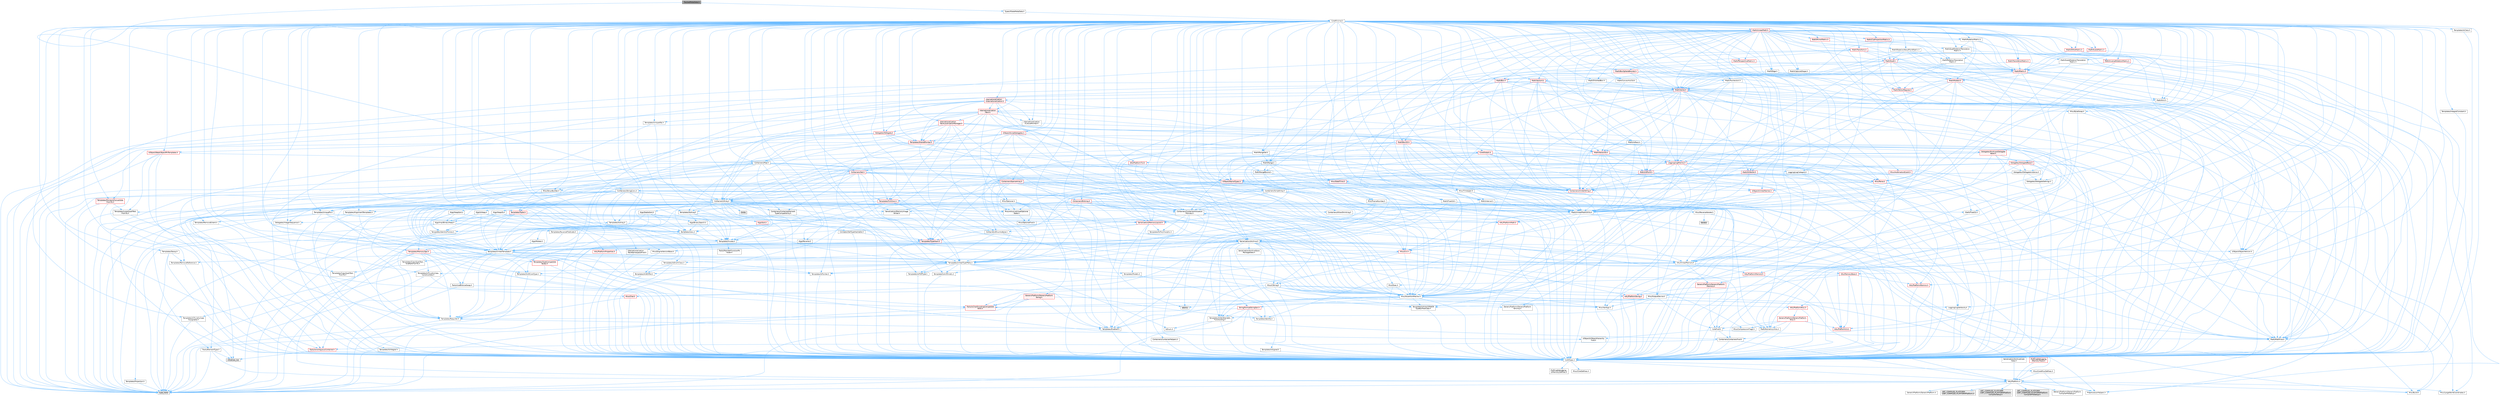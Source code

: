 digraph "TrackedMetaData.h"
{
 // INTERACTIVE_SVG=YES
 // LATEX_PDF_SIZE
  bgcolor="transparent";
  edge [fontname=Helvetica,fontsize=10,labelfontname=Helvetica,labelfontsize=10];
  node [fontname=Helvetica,fontsize=10,shape=box,height=0.2,width=0.4];
  Node1 [id="Node000001",label="TrackedMetaData.h",height=0.2,width=0.4,color="gray40", fillcolor="grey60", style="filled", fontcolor="black",tooltip=" "];
  Node1 -> Node2 [id="edge1_Node000001_Node000002",color="steelblue1",style="solid",tooltip=" "];
  Node2 [id="Node000002",label="Containers/Array.h",height=0.2,width=0.4,color="grey40", fillcolor="white", style="filled",URL="$df/dd0/Array_8h.html",tooltip=" "];
  Node2 -> Node3 [id="edge2_Node000002_Node000003",color="steelblue1",style="solid",tooltip=" "];
  Node3 [id="Node000003",label="CoreTypes.h",height=0.2,width=0.4,color="grey40", fillcolor="white", style="filled",URL="$dc/dec/CoreTypes_8h.html",tooltip=" "];
  Node3 -> Node4 [id="edge3_Node000003_Node000004",color="steelblue1",style="solid",tooltip=" "];
  Node4 [id="Node000004",label="HAL/Platform.h",height=0.2,width=0.4,color="grey40", fillcolor="white", style="filled",URL="$d9/dd0/Platform_8h.html",tooltip=" "];
  Node4 -> Node5 [id="edge4_Node000004_Node000005",color="steelblue1",style="solid",tooltip=" "];
  Node5 [id="Node000005",label="Misc/Build.h",height=0.2,width=0.4,color="grey40", fillcolor="white", style="filled",URL="$d3/dbb/Build_8h.html",tooltip=" "];
  Node4 -> Node6 [id="edge5_Node000004_Node000006",color="steelblue1",style="solid",tooltip=" "];
  Node6 [id="Node000006",label="Misc/LargeWorldCoordinates.h",height=0.2,width=0.4,color="grey40", fillcolor="white", style="filled",URL="$d2/dcb/LargeWorldCoordinates_8h.html",tooltip=" "];
  Node4 -> Node7 [id="edge6_Node000004_Node000007",color="steelblue1",style="solid",tooltip=" "];
  Node7 [id="Node000007",label="type_traits",height=0.2,width=0.4,color="grey60", fillcolor="#E0E0E0", style="filled",tooltip=" "];
  Node4 -> Node8 [id="edge7_Node000004_Node000008",color="steelblue1",style="solid",tooltip=" "];
  Node8 [id="Node000008",label="PreprocessorHelpers.h",height=0.2,width=0.4,color="grey40", fillcolor="white", style="filled",URL="$db/ddb/PreprocessorHelpers_8h.html",tooltip=" "];
  Node4 -> Node9 [id="edge8_Node000004_Node000009",color="steelblue1",style="solid",tooltip=" "];
  Node9 [id="Node000009",label="UBT_COMPILED_PLATFORM\l/UBT_COMPILED_PLATFORMPlatform\lCompilerPreSetup.h",height=0.2,width=0.4,color="grey60", fillcolor="#E0E0E0", style="filled",tooltip=" "];
  Node4 -> Node10 [id="edge9_Node000004_Node000010",color="steelblue1",style="solid",tooltip=" "];
  Node10 [id="Node000010",label="GenericPlatform/GenericPlatform\lCompilerPreSetup.h",height=0.2,width=0.4,color="grey40", fillcolor="white", style="filled",URL="$d9/dc8/GenericPlatformCompilerPreSetup_8h.html",tooltip=" "];
  Node4 -> Node11 [id="edge10_Node000004_Node000011",color="steelblue1",style="solid",tooltip=" "];
  Node11 [id="Node000011",label="GenericPlatform/GenericPlatform.h",height=0.2,width=0.4,color="grey40", fillcolor="white", style="filled",URL="$d6/d84/GenericPlatform_8h.html",tooltip=" "];
  Node4 -> Node12 [id="edge11_Node000004_Node000012",color="steelblue1",style="solid",tooltip=" "];
  Node12 [id="Node000012",label="UBT_COMPILED_PLATFORM\l/UBT_COMPILED_PLATFORMPlatform.h",height=0.2,width=0.4,color="grey60", fillcolor="#E0E0E0", style="filled",tooltip=" "];
  Node4 -> Node13 [id="edge12_Node000004_Node000013",color="steelblue1",style="solid",tooltip=" "];
  Node13 [id="Node000013",label="UBT_COMPILED_PLATFORM\l/UBT_COMPILED_PLATFORMPlatform\lCompilerSetup.h",height=0.2,width=0.4,color="grey60", fillcolor="#E0E0E0", style="filled",tooltip=" "];
  Node3 -> Node14 [id="edge13_Node000003_Node000014",color="steelblue1",style="solid",tooltip=" "];
  Node14 [id="Node000014",label="ProfilingDebugging\l/UMemoryDefines.h",height=0.2,width=0.4,color="grey40", fillcolor="white", style="filled",URL="$d2/da2/UMemoryDefines_8h.html",tooltip=" "];
  Node3 -> Node15 [id="edge14_Node000003_Node000015",color="steelblue1",style="solid",tooltip=" "];
  Node15 [id="Node000015",label="Misc/CoreMiscDefines.h",height=0.2,width=0.4,color="grey40", fillcolor="white", style="filled",URL="$da/d38/CoreMiscDefines_8h.html",tooltip=" "];
  Node15 -> Node4 [id="edge15_Node000015_Node000004",color="steelblue1",style="solid",tooltip=" "];
  Node15 -> Node8 [id="edge16_Node000015_Node000008",color="steelblue1",style="solid",tooltip=" "];
  Node3 -> Node16 [id="edge17_Node000003_Node000016",color="steelblue1",style="solid",tooltip=" "];
  Node16 [id="Node000016",label="Misc/CoreDefines.h",height=0.2,width=0.4,color="grey40", fillcolor="white", style="filled",URL="$d3/dd2/CoreDefines_8h.html",tooltip=" "];
  Node2 -> Node17 [id="edge18_Node000002_Node000017",color="steelblue1",style="solid",tooltip=" "];
  Node17 [id="Node000017",label="Misc/AssertionMacros.h",height=0.2,width=0.4,color="grey40", fillcolor="white", style="filled",URL="$d0/dfa/AssertionMacros_8h.html",tooltip=" "];
  Node17 -> Node3 [id="edge19_Node000017_Node000003",color="steelblue1",style="solid",tooltip=" "];
  Node17 -> Node4 [id="edge20_Node000017_Node000004",color="steelblue1",style="solid",tooltip=" "];
  Node17 -> Node18 [id="edge21_Node000017_Node000018",color="steelblue1",style="solid",tooltip=" "];
  Node18 [id="Node000018",label="HAL/PlatformMisc.h",height=0.2,width=0.4,color="red", fillcolor="#FFF0F0", style="filled",URL="$d0/df5/PlatformMisc_8h.html",tooltip=" "];
  Node18 -> Node3 [id="edge22_Node000018_Node000003",color="steelblue1",style="solid",tooltip=" "];
  Node18 -> Node19 [id="edge23_Node000018_Node000019",color="steelblue1",style="solid",tooltip=" "];
  Node19 [id="Node000019",label="GenericPlatform/GenericPlatform\lMisc.h",height=0.2,width=0.4,color="red", fillcolor="#FFF0F0", style="filled",URL="$db/d9a/GenericPlatformMisc_8h.html",tooltip=" "];
  Node19 -> Node25 [id="edge24_Node000019_Node000025",color="steelblue1",style="solid",tooltip=" "];
  Node25 [id="Node000025",label="CoreFwd.h",height=0.2,width=0.4,color="grey40", fillcolor="white", style="filled",URL="$d1/d1e/CoreFwd_8h.html",tooltip=" "];
  Node25 -> Node3 [id="edge25_Node000025_Node000003",color="steelblue1",style="solid",tooltip=" "];
  Node25 -> Node26 [id="edge26_Node000025_Node000026",color="steelblue1",style="solid",tooltip=" "];
  Node26 [id="Node000026",label="Containers/ContainersFwd.h",height=0.2,width=0.4,color="grey40", fillcolor="white", style="filled",URL="$d4/d0a/ContainersFwd_8h.html",tooltip=" "];
  Node26 -> Node4 [id="edge27_Node000026_Node000004",color="steelblue1",style="solid",tooltip=" "];
  Node26 -> Node3 [id="edge28_Node000026_Node000003",color="steelblue1",style="solid",tooltip=" "];
  Node26 -> Node23 [id="edge29_Node000026_Node000023",color="steelblue1",style="solid",tooltip=" "];
  Node23 [id="Node000023",label="Traits/IsContiguousContainer.h",height=0.2,width=0.4,color="red", fillcolor="#FFF0F0", style="filled",URL="$d5/d3c/IsContiguousContainer_8h.html",tooltip=" "];
  Node23 -> Node3 [id="edge30_Node000023_Node000003",color="steelblue1",style="solid",tooltip=" "];
  Node23 -> Node22 [id="edge31_Node000023_Node000022",color="steelblue1",style="solid",tooltip=" "];
  Node22 [id="Node000022",label="initializer_list",height=0.2,width=0.4,color="grey60", fillcolor="#E0E0E0", style="filled",tooltip=" "];
  Node25 -> Node27 [id="edge32_Node000025_Node000027",color="steelblue1",style="solid",tooltip=" "];
  Node27 [id="Node000027",label="Math/MathFwd.h",height=0.2,width=0.4,color="grey40", fillcolor="white", style="filled",URL="$d2/d10/MathFwd_8h.html",tooltip=" "];
  Node27 -> Node4 [id="edge33_Node000027_Node000004",color="steelblue1",style="solid",tooltip=" "];
  Node25 -> Node28 [id="edge34_Node000025_Node000028",color="steelblue1",style="solid",tooltip=" "];
  Node28 [id="Node000028",label="UObject/UObjectHierarchy\lFwd.h",height=0.2,width=0.4,color="grey40", fillcolor="white", style="filled",URL="$d3/d13/UObjectHierarchyFwd_8h.html",tooltip=" "];
  Node19 -> Node3 [id="edge35_Node000019_Node000003",color="steelblue1",style="solid",tooltip=" "];
  Node19 -> Node30 [id="edge36_Node000019_Node000030",color="steelblue1",style="solid",tooltip=" "];
  Node30 [id="Node000030",label="HAL/PlatformCrt.h",height=0.2,width=0.4,color="red", fillcolor="#FFF0F0", style="filled",URL="$d8/d75/PlatformCrt_8h.html",tooltip=" "];
  Node19 -> Node40 [id="edge37_Node000019_Node000040",color="steelblue1",style="solid",tooltip=" "];
  Node40 [id="Node000040",label="Math/NumericLimits.h",height=0.2,width=0.4,color="grey40", fillcolor="white", style="filled",URL="$df/d1b/NumericLimits_8h.html",tooltip=" "];
  Node40 -> Node3 [id="edge38_Node000040_Node000003",color="steelblue1",style="solid",tooltip=" "];
  Node19 -> Node41 [id="edge39_Node000019_Node000041",color="steelblue1",style="solid",tooltip=" "];
  Node41 [id="Node000041",label="Misc/CompressionFlags.h",height=0.2,width=0.4,color="grey40", fillcolor="white", style="filled",URL="$d9/d76/CompressionFlags_8h.html",tooltip=" "];
  Node17 -> Node8 [id="edge40_Node000017_Node000008",color="steelblue1",style="solid",tooltip=" "];
  Node17 -> Node54 [id="edge41_Node000017_Node000054",color="steelblue1",style="solid",tooltip=" "];
  Node54 [id="Node000054",label="Templates/EnableIf.h",height=0.2,width=0.4,color="grey40", fillcolor="white", style="filled",URL="$d7/d60/EnableIf_8h.html",tooltip=" "];
  Node54 -> Node3 [id="edge42_Node000054_Node000003",color="steelblue1",style="solid",tooltip=" "];
  Node17 -> Node55 [id="edge43_Node000017_Node000055",color="steelblue1",style="solid",tooltip=" "];
  Node55 [id="Node000055",label="Templates/IsArrayOrRefOf\lTypeByPredicate.h",height=0.2,width=0.4,color="grey40", fillcolor="white", style="filled",URL="$d6/da1/IsArrayOrRefOfTypeByPredicate_8h.html",tooltip=" "];
  Node55 -> Node3 [id="edge44_Node000055_Node000003",color="steelblue1",style="solid",tooltip=" "];
  Node17 -> Node56 [id="edge45_Node000017_Node000056",color="steelblue1",style="solid",tooltip=" "];
  Node56 [id="Node000056",label="Templates/IsValidVariadic\lFunctionArg.h",height=0.2,width=0.4,color="grey40", fillcolor="white", style="filled",URL="$d0/dc8/IsValidVariadicFunctionArg_8h.html",tooltip=" "];
  Node56 -> Node3 [id="edge46_Node000056_Node000003",color="steelblue1",style="solid",tooltip=" "];
  Node56 -> Node57 [id="edge47_Node000056_Node000057",color="steelblue1",style="solid",tooltip=" "];
  Node57 [id="Node000057",label="IsEnum.h",height=0.2,width=0.4,color="grey40", fillcolor="white", style="filled",URL="$d4/de5/IsEnum_8h.html",tooltip=" "];
  Node56 -> Node7 [id="edge48_Node000056_Node000007",color="steelblue1",style="solid",tooltip=" "];
  Node17 -> Node58 [id="edge49_Node000017_Node000058",color="steelblue1",style="solid",tooltip=" "];
  Node58 [id="Node000058",label="Traits/IsCharEncodingCompatible\lWith.h",height=0.2,width=0.4,color="red", fillcolor="#FFF0F0", style="filled",URL="$df/dd1/IsCharEncodingCompatibleWith_8h.html",tooltip=" "];
  Node58 -> Node7 [id="edge50_Node000058_Node000007",color="steelblue1",style="solid",tooltip=" "];
  Node17 -> Node60 [id="edge51_Node000017_Node000060",color="steelblue1",style="solid",tooltip=" "];
  Node60 [id="Node000060",label="Misc/VarArgs.h",height=0.2,width=0.4,color="grey40", fillcolor="white", style="filled",URL="$d5/d6f/VarArgs_8h.html",tooltip=" "];
  Node60 -> Node3 [id="edge52_Node000060_Node000003",color="steelblue1",style="solid",tooltip=" "];
  Node17 -> Node61 [id="edge53_Node000017_Node000061",color="steelblue1",style="solid",tooltip=" "];
  Node61 [id="Node000061",label="String/FormatStringSan.h",height=0.2,width=0.4,color="red", fillcolor="#FFF0F0", style="filled",URL="$d3/d8b/FormatStringSan_8h.html",tooltip=" "];
  Node61 -> Node7 [id="edge54_Node000061_Node000007",color="steelblue1",style="solid",tooltip=" "];
  Node61 -> Node3 [id="edge55_Node000061_Node000003",color="steelblue1",style="solid",tooltip=" "];
  Node61 -> Node62 [id="edge56_Node000061_Node000062",color="steelblue1",style="solid",tooltip=" "];
  Node62 [id="Node000062",label="Templates/Requires.h",height=0.2,width=0.4,color="grey40", fillcolor="white", style="filled",URL="$dc/d96/Requires_8h.html",tooltip=" "];
  Node62 -> Node54 [id="edge57_Node000062_Node000054",color="steelblue1",style="solid",tooltip=" "];
  Node62 -> Node7 [id="edge58_Node000062_Node000007",color="steelblue1",style="solid",tooltip=" "];
  Node61 -> Node63 [id="edge59_Node000061_Node000063",color="steelblue1",style="solid",tooltip=" "];
  Node63 [id="Node000063",label="Templates/Identity.h",height=0.2,width=0.4,color="grey40", fillcolor="white", style="filled",URL="$d0/dd5/Identity_8h.html",tooltip=" "];
  Node61 -> Node56 [id="edge60_Node000061_Node000056",color="steelblue1",style="solid",tooltip=" "];
  Node61 -> Node26 [id="edge61_Node000061_Node000026",color="steelblue1",style="solid",tooltip=" "];
  Node17 -> Node67 [id="edge62_Node000017_Node000067",color="steelblue1",style="solid",tooltip=" "];
  Node67 [id="Node000067",label="atomic",height=0.2,width=0.4,color="grey60", fillcolor="#E0E0E0", style="filled",tooltip=" "];
  Node2 -> Node68 [id="edge63_Node000002_Node000068",color="steelblue1",style="solid",tooltip=" "];
  Node68 [id="Node000068",label="Misc/IntrusiveUnsetOptional\lState.h",height=0.2,width=0.4,color="grey40", fillcolor="white", style="filled",URL="$d2/d0a/IntrusiveUnsetOptionalState_8h.html",tooltip=" "];
  Node68 -> Node69 [id="edge64_Node000068_Node000069",color="steelblue1",style="solid",tooltip=" "];
  Node69 [id="Node000069",label="Misc/OptionalFwd.h",height=0.2,width=0.4,color="grey40", fillcolor="white", style="filled",URL="$dc/d50/OptionalFwd_8h.html",tooltip=" "];
  Node2 -> Node70 [id="edge65_Node000002_Node000070",color="steelblue1",style="solid",tooltip=" "];
  Node70 [id="Node000070",label="Misc/ReverseIterate.h",height=0.2,width=0.4,color="grey40", fillcolor="white", style="filled",URL="$db/de3/ReverseIterate_8h.html",tooltip=" "];
  Node70 -> Node4 [id="edge66_Node000070_Node000004",color="steelblue1",style="solid",tooltip=" "];
  Node70 -> Node71 [id="edge67_Node000070_Node000071",color="steelblue1",style="solid",tooltip=" "];
  Node71 [id="Node000071",label="iterator",height=0.2,width=0.4,color="grey60", fillcolor="#E0E0E0", style="filled",tooltip=" "];
  Node2 -> Node72 [id="edge68_Node000002_Node000072",color="steelblue1",style="solid",tooltip=" "];
  Node72 [id="Node000072",label="HAL/UnrealMemory.h",height=0.2,width=0.4,color="grey40", fillcolor="white", style="filled",URL="$d9/d96/UnrealMemory_8h.html",tooltip=" "];
  Node72 -> Node3 [id="edge69_Node000072_Node000003",color="steelblue1",style="solid",tooltip=" "];
  Node72 -> Node73 [id="edge70_Node000072_Node000073",color="steelblue1",style="solid",tooltip=" "];
  Node73 [id="Node000073",label="GenericPlatform/GenericPlatform\lMemory.h",height=0.2,width=0.4,color="red", fillcolor="#FFF0F0", style="filled",URL="$dd/d22/GenericPlatformMemory_8h.html",tooltip=" "];
  Node73 -> Node25 [id="edge71_Node000073_Node000025",color="steelblue1",style="solid",tooltip=" "];
  Node73 -> Node3 [id="edge72_Node000073_Node000003",color="steelblue1",style="solid",tooltip=" "];
  Node73 -> Node74 [id="edge73_Node000073_Node000074",color="steelblue1",style="solid",tooltip=" "];
  Node74 [id="Node000074",label="HAL/PlatformString.h",height=0.2,width=0.4,color="red", fillcolor="#FFF0F0", style="filled",URL="$db/db5/PlatformString_8h.html",tooltip=" "];
  Node74 -> Node3 [id="edge74_Node000074_Node000003",color="steelblue1",style="solid",tooltip=" "];
  Node72 -> Node76 [id="edge75_Node000072_Node000076",color="steelblue1",style="solid",tooltip=" "];
  Node76 [id="Node000076",label="HAL/MemoryBase.h",height=0.2,width=0.4,color="red", fillcolor="#FFF0F0", style="filled",URL="$d6/d9f/MemoryBase_8h.html",tooltip=" "];
  Node76 -> Node3 [id="edge76_Node000076_Node000003",color="steelblue1",style="solid",tooltip=" "];
  Node76 -> Node47 [id="edge77_Node000076_Node000047",color="steelblue1",style="solid",tooltip=" "];
  Node47 [id="Node000047",label="HAL/PlatformAtomics.h",height=0.2,width=0.4,color="red", fillcolor="#FFF0F0", style="filled",URL="$d3/d36/PlatformAtomics_8h.html",tooltip=" "];
  Node47 -> Node3 [id="edge78_Node000047_Node000003",color="steelblue1",style="solid",tooltip=" "];
  Node76 -> Node30 [id="edge79_Node000076_Node000030",color="steelblue1",style="solid",tooltip=" "];
  Node76 -> Node77 [id="edge80_Node000076_Node000077",color="steelblue1",style="solid",tooltip=" "];
  Node77 [id="Node000077",label="Misc/Exec.h",height=0.2,width=0.4,color="grey40", fillcolor="white", style="filled",URL="$de/ddb/Exec_8h.html",tooltip=" "];
  Node77 -> Node3 [id="edge81_Node000077_Node000003",color="steelblue1",style="solid",tooltip=" "];
  Node77 -> Node17 [id="edge82_Node000077_Node000017",color="steelblue1",style="solid",tooltip=" "];
  Node76 -> Node78 [id="edge83_Node000076_Node000078",color="steelblue1",style="solid",tooltip=" "];
  Node78 [id="Node000078",label="Misc/OutputDevice.h",height=0.2,width=0.4,color="grey40", fillcolor="white", style="filled",URL="$d7/d32/OutputDevice_8h.html",tooltip=" "];
  Node78 -> Node25 [id="edge84_Node000078_Node000025",color="steelblue1",style="solid",tooltip=" "];
  Node78 -> Node3 [id="edge85_Node000078_Node000003",color="steelblue1",style="solid",tooltip=" "];
  Node78 -> Node79 [id="edge86_Node000078_Node000079",color="steelblue1",style="solid",tooltip=" "];
  Node79 [id="Node000079",label="Logging/LogVerbosity.h",height=0.2,width=0.4,color="grey40", fillcolor="white", style="filled",URL="$d2/d8f/LogVerbosity_8h.html",tooltip=" "];
  Node79 -> Node3 [id="edge87_Node000079_Node000003",color="steelblue1",style="solid",tooltip=" "];
  Node78 -> Node60 [id="edge88_Node000078_Node000060",color="steelblue1",style="solid",tooltip=" "];
  Node78 -> Node55 [id="edge89_Node000078_Node000055",color="steelblue1",style="solid",tooltip=" "];
  Node78 -> Node56 [id="edge90_Node000078_Node000056",color="steelblue1",style="solid",tooltip=" "];
  Node78 -> Node58 [id="edge91_Node000078_Node000058",color="steelblue1",style="solid",tooltip=" "];
  Node72 -> Node89 [id="edge92_Node000072_Node000089",color="steelblue1",style="solid",tooltip=" "];
  Node89 [id="Node000089",label="HAL/PlatformMemory.h",height=0.2,width=0.4,color="red", fillcolor="#FFF0F0", style="filled",URL="$de/d68/PlatformMemory_8h.html",tooltip=" "];
  Node89 -> Node3 [id="edge93_Node000089_Node000003",color="steelblue1",style="solid",tooltip=" "];
  Node89 -> Node73 [id="edge94_Node000089_Node000073",color="steelblue1",style="solid",tooltip=" "];
  Node72 -> Node91 [id="edge95_Node000072_Node000091",color="steelblue1",style="solid",tooltip=" "];
  Node91 [id="Node000091",label="ProfilingDebugging\l/MemoryTrace.h",height=0.2,width=0.4,color="red", fillcolor="#FFF0F0", style="filled",URL="$da/dd7/MemoryTrace_8h.html",tooltip=" "];
  Node91 -> Node4 [id="edge96_Node000091_Node000004",color="steelblue1",style="solid",tooltip=" "];
  Node72 -> Node92 [id="edge97_Node000072_Node000092",color="steelblue1",style="solid",tooltip=" "];
  Node92 [id="Node000092",label="Templates/IsPointer.h",height=0.2,width=0.4,color="grey40", fillcolor="white", style="filled",URL="$d7/d05/IsPointer_8h.html",tooltip=" "];
  Node92 -> Node3 [id="edge98_Node000092_Node000003",color="steelblue1",style="solid",tooltip=" "];
  Node2 -> Node93 [id="edge99_Node000002_Node000093",color="steelblue1",style="solid",tooltip=" "];
  Node93 [id="Node000093",label="Templates/UnrealTypeTraits.h",height=0.2,width=0.4,color="grey40", fillcolor="white", style="filled",URL="$d2/d2d/UnrealTypeTraits_8h.html",tooltip=" "];
  Node93 -> Node3 [id="edge100_Node000093_Node000003",color="steelblue1",style="solid",tooltip=" "];
  Node93 -> Node92 [id="edge101_Node000093_Node000092",color="steelblue1",style="solid",tooltip=" "];
  Node93 -> Node17 [id="edge102_Node000093_Node000017",color="steelblue1",style="solid",tooltip=" "];
  Node93 -> Node85 [id="edge103_Node000093_Node000085",color="steelblue1",style="solid",tooltip=" "];
  Node85 [id="Node000085",label="Templates/AndOrNot.h",height=0.2,width=0.4,color="grey40", fillcolor="white", style="filled",URL="$db/d0a/AndOrNot_8h.html",tooltip=" "];
  Node85 -> Node3 [id="edge104_Node000085_Node000003",color="steelblue1",style="solid",tooltip=" "];
  Node93 -> Node54 [id="edge105_Node000093_Node000054",color="steelblue1",style="solid",tooltip=" "];
  Node93 -> Node94 [id="edge106_Node000093_Node000094",color="steelblue1",style="solid",tooltip=" "];
  Node94 [id="Node000094",label="Templates/IsArithmetic.h",height=0.2,width=0.4,color="grey40", fillcolor="white", style="filled",URL="$d2/d5d/IsArithmetic_8h.html",tooltip=" "];
  Node94 -> Node3 [id="edge107_Node000094_Node000003",color="steelblue1",style="solid",tooltip=" "];
  Node93 -> Node57 [id="edge108_Node000093_Node000057",color="steelblue1",style="solid",tooltip=" "];
  Node93 -> Node95 [id="edge109_Node000093_Node000095",color="steelblue1",style="solid",tooltip=" "];
  Node95 [id="Node000095",label="Templates/Models.h",height=0.2,width=0.4,color="grey40", fillcolor="white", style="filled",URL="$d3/d0c/Models_8h.html",tooltip=" "];
  Node95 -> Node63 [id="edge110_Node000095_Node000063",color="steelblue1",style="solid",tooltip=" "];
  Node93 -> Node96 [id="edge111_Node000093_Node000096",color="steelblue1",style="solid",tooltip=" "];
  Node96 [id="Node000096",label="Templates/IsPODType.h",height=0.2,width=0.4,color="grey40", fillcolor="white", style="filled",URL="$d7/db1/IsPODType_8h.html",tooltip=" "];
  Node96 -> Node3 [id="edge112_Node000096_Node000003",color="steelblue1",style="solid",tooltip=" "];
  Node93 -> Node97 [id="edge113_Node000093_Node000097",color="steelblue1",style="solid",tooltip=" "];
  Node97 [id="Node000097",label="Templates/IsUECoreType.h",height=0.2,width=0.4,color="grey40", fillcolor="white", style="filled",URL="$d1/db8/IsUECoreType_8h.html",tooltip=" "];
  Node97 -> Node3 [id="edge114_Node000097_Node000003",color="steelblue1",style="solid",tooltip=" "];
  Node97 -> Node7 [id="edge115_Node000097_Node000007",color="steelblue1",style="solid",tooltip=" "];
  Node93 -> Node86 [id="edge116_Node000093_Node000086",color="steelblue1",style="solid",tooltip=" "];
  Node86 [id="Node000086",label="Templates/IsTriviallyCopy\lConstructible.h",height=0.2,width=0.4,color="grey40", fillcolor="white", style="filled",URL="$d3/d78/IsTriviallyCopyConstructible_8h.html",tooltip=" "];
  Node86 -> Node3 [id="edge117_Node000086_Node000003",color="steelblue1",style="solid",tooltip=" "];
  Node86 -> Node7 [id="edge118_Node000086_Node000007",color="steelblue1",style="solid",tooltip=" "];
  Node2 -> Node98 [id="edge119_Node000002_Node000098",color="steelblue1",style="solid",tooltip=" "];
  Node98 [id="Node000098",label="Templates/UnrealTemplate.h",height=0.2,width=0.4,color="grey40", fillcolor="white", style="filled",URL="$d4/d24/UnrealTemplate_8h.html",tooltip=" "];
  Node98 -> Node3 [id="edge120_Node000098_Node000003",color="steelblue1",style="solid",tooltip=" "];
  Node98 -> Node92 [id="edge121_Node000098_Node000092",color="steelblue1",style="solid",tooltip=" "];
  Node98 -> Node72 [id="edge122_Node000098_Node000072",color="steelblue1",style="solid",tooltip=" "];
  Node98 -> Node99 [id="edge123_Node000098_Node000099",color="steelblue1",style="solid",tooltip=" "];
  Node99 [id="Node000099",label="Templates/CopyQualifiers\lAndRefsFromTo.h",height=0.2,width=0.4,color="grey40", fillcolor="white", style="filled",URL="$d3/db3/CopyQualifiersAndRefsFromTo_8h.html",tooltip=" "];
  Node99 -> Node100 [id="edge124_Node000099_Node000100",color="steelblue1",style="solid",tooltip=" "];
  Node100 [id="Node000100",label="Templates/CopyQualifiers\lFromTo.h",height=0.2,width=0.4,color="grey40", fillcolor="white", style="filled",URL="$d5/db4/CopyQualifiersFromTo_8h.html",tooltip=" "];
  Node98 -> Node93 [id="edge125_Node000098_Node000093",color="steelblue1",style="solid",tooltip=" "];
  Node98 -> Node101 [id="edge126_Node000098_Node000101",color="steelblue1",style="solid",tooltip=" "];
  Node101 [id="Node000101",label="Templates/RemoveReference.h",height=0.2,width=0.4,color="grey40", fillcolor="white", style="filled",URL="$da/dbe/RemoveReference_8h.html",tooltip=" "];
  Node101 -> Node3 [id="edge127_Node000101_Node000003",color="steelblue1",style="solid",tooltip=" "];
  Node98 -> Node62 [id="edge128_Node000098_Node000062",color="steelblue1",style="solid",tooltip=" "];
  Node98 -> Node102 [id="edge129_Node000098_Node000102",color="steelblue1",style="solid",tooltip=" "];
  Node102 [id="Node000102",label="Templates/TypeCompatible\lBytes.h",height=0.2,width=0.4,color="red", fillcolor="#FFF0F0", style="filled",URL="$df/d0a/TypeCompatibleBytes_8h.html",tooltip=" "];
  Node102 -> Node3 [id="edge130_Node000102_Node000003",color="steelblue1",style="solid",tooltip=" "];
  Node102 -> Node7 [id="edge131_Node000102_Node000007",color="steelblue1",style="solid",tooltip=" "];
  Node98 -> Node63 [id="edge132_Node000098_Node000063",color="steelblue1",style="solid",tooltip=" "];
  Node98 -> Node23 [id="edge133_Node000098_Node000023",color="steelblue1",style="solid",tooltip=" "];
  Node98 -> Node103 [id="edge134_Node000098_Node000103",color="steelblue1",style="solid",tooltip=" "];
  Node103 [id="Node000103",label="Traits/UseBitwiseSwap.h",height=0.2,width=0.4,color="grey40", fillcolor="white", style="filled",URL="$db/df3/UseBitwiseSwap_8h.html",tooltip=" "];
  Node103 -> Node3 [id="edge135_Node000103_Node000003",color="steelblue1",style="solid",tooltip=" "];
  Node103 -> Node7 [id="edge136_Node000103_Node000007",color="steelblue1",style="solid",tooltip=" "];
  Node98 -> Node7 [id="edge137_Node000098_Node000007",color="steelblue1",style="solid",tooltip=" "];
  Node2 -> Node104 [id="edge138_Node000002_Node000104",color="steelblue1",style="solid",tooltip=" "];
  Node104 [id="Node000104",label="Containers/AllowShrinking.h",height=0.2,width=0.4,color="grey40", fillcolor="white", style="filled",URL="$d7/d1a/AllowShrinking_8h.html",tooltip=" "];
  Node104 -> Node3 [id="edge139_Node000104_Node000003",color="steelblue1",style="solid",tooltip=" "];
  Node2 -> Node105 [id="edge140_Node000002_Node000105",color="steelblue1",style="solid",tooltip=" "];
  Node105 [id="Node000105",label="Containers/ContainerAllocation\lPolicies.h",height=0.2,width=0.4,color="grey40", fillcolor="white", style="filled",URL="$d7/dff/ContainerAllocationPolicies_8h.html",tooltip=" "];
  Node105 -> Node3 [id="edge141_Node000105_Node000003",color="steelblue1",style="solid",tooltip=" "];
  Node105 -> Node106 [id="edge142_Node000105_Node000106",color="steelblue1",style="solid",tooltip=" "];
  Node106 [id="Node000106",label="Containers/ContainerHelpers.h",height=0.2,width=0.4,color="grey40", fillcolor="white", style="filled",URL="$d7/d33/ContainerHelpers_8h.html",tooltip=" "];
  Node106 -> Node3 [id="edge143_Node000106_Node000003",color="steelblue1",style="solid",tooltip=" "];
  Node105 -> Node105 [id="edge144_Node000105_Node000105",color="steelblue1",style="solid",tooltip=" "];
  Node105 -> Node107 [id="edge145_Node000105_Node000107",color="steelblue1",style="solid",tooltip=" "];
  Node107 [id="Node000107",label="HAL/PlatformMath.h",height=0.2,width=0.4,color="red", fillcolor="#FFF0F0", style="filled",URL="$dc/d53/PlatformMath_8h.html",tooltip=" "];
  Node107 -> Node3 [id="edge146_Node000107_Node000003",color="steelblue1",style="solid",tooltip=" "];
  Node105 -> Node72 [id="edge147_Node000105_Node000072",color="steelblue1",style="solid",tooltip=" "];
  Node105 -> Node40 [id="edge148_Node000105_Node000040",color="steelblue1",style="solid",tooltip=" "];
  Node105 -> Node17 [id="edge149_Node000105_Node000017",color="steelblue1",style="solid",tooltip=" "];
  Node105 -> Node115 [id="edge150_Node000105_Node000115",color="steelblue1",style="solid",tooltip=" "];
  Node115 [id="Node000115",label="Templates/IsPolymorphic.h",height=0.2,width=0.4,color="grey40", fillcolor="white", style="filled",URL="$dc/d20/IsPolymorphic_8h.html",tooltip=" "];
  Node105 -> Node116 [id="edge151_Node000105_Node000116",color="steelblue1",style="solid",tooltip=" "];
  Node116 [id="Node000116",label="Templates/MemoryOps.h",height=0.2,width=0.4,color="red", fillcolor="#FFF0F0", style="filled",URL="$db/dea/MemoryOps_8h.html",tooltip=" "];
  Node116 -> Node3 [id="edge152_Node000116_Node000003",color="steelblue1",style="solid",tooltip=" "];
  Node116 -> Node72 [id="edge153_Node000116_Node000072",color="steelblue1",style="solid",tooltip=" "];
  Node116 -> Node87 [id="edge154_Node000116_Node000087",color="steelblue1",style="solid",tooltip=" "];
  Node87 [id="Node000087",label="Templates/IsTriviallyCopy\lAssignable.h",height=0.2,width=0.4,color="grey40", fillcolor="white", style="filled",URL="$d2/df2/IsTriviallyCopyAssignable_8h.html",tooltip=" "];
  Node87 -> Node3 [id="edge155_Node000087_Node000003",color="steelblue1",style="solid",tooltip=" "];
  Node87 -> Node7 [id="edge156_Node000087_Node000007",color="steelblue1",style="solid",tooltip=" "];
  Node116 -> Node86 [id="edge157_Node000116_Node000086",color="steelblue1",style="solid",tooltip=" "];
  Node116 -> Node62 [id="edge158_Node000116_Node000062",color="steelblue1",style="solid",tooltip=" "];
  Node116 -> Node93 [id="edge159_Node000116_Node000093",color="steelblue1",style="solid",tooltip=" "];
  Node116 -> Node103 [id="edge160_Node000116_Node000103",color="steelblue1",style="solid",tooltip=" "];
  Node116 -> Node7 [id="edge161_Node000116_Node000007",color="steelblue1",style="solid",tooltip=" "];
  Node105 -> Node102 [id="edge162_Node000105_Node000102",color="steelblue1",style="solid",tooltip=" "];
  Node105 -> Node7 [id="edge163_Node000105_Node000007",color="steelblue1",style="solid",tooltip=" "];
  Node2 -> Node117 [id="edge164_Node000002_Node000117",color="steelblue1",style="solid",tooltip=" "];
  Node117 [id="Node000117",label="Containers/ContainerElement\lTypeCompatibility.h",height=0.2,width=0.4,color="grey40", fillcolor="white", style="filled",URL="$df/ddf/ContainerElementTypeCompatibility_8h.html",tooltip=" "];
  Node117 -> Node3 [id="edge165_Node000117_Node000003",color="steelblue1",style="solid",tooltip=" "];
  Node117 -> Node93 [id="edge166_Node000117_Node000093",color="steelblue1",style="solid",tooltip=" "];
  Node2 -> Node118 [id="edge167_Node000002_Node000118",color="steelblue1",style="solid",tooltip=" "];
  Node118 [id="Node000118",label="Serialization/Archive.h",height=0.2,width=0.4,color="grey40", fillcolor="white", style="filled",URL="$d7/d3b/Archive_8h.html",tooltip=" "];
  Node118 -> Node25 [id="edge168_Node000118_Node000025",color="steelblue1",style="solid",tooltip=" "];
  Node118 -> Node3 [id="edge169_Node000118_Node000003",color="steelblue1",style="solid",tooltip=" "];
  Node118 -> Node119 [id="edge170_Node000118_Node000119",color="steelblue1",style="solid",tooltip=" "];
  Node119 [id="Node000119",label="HAL/PlatformProperties.h",height=0.2,width=0.4,color="red", fillcolor="#FFF0F0", style="filled",URL="$d9/db0/PlatformProperties_8h.html",tooltip=" "];
  Node119 -> Node3 [id="edge171_Node000119_Node000003",color="steelblue1",style="solid",tooltip=" "];
  Node118 -> Node122 [id="edge172_Node000118_Node000122",color="steelblue1",style="solid",tooltip=" "];
  Node122 [id="Node000122",label="Internationalization\l/TextNamespaceFwd.h",height=0.2,width=0.4,color="grey40", fillcolor="white", style="filled",URL="$d8/d97/TextNamespaceFwd_8h.html",tooltip=" "];
  Node122 -> Node3 [id="edge173_Node000122_Node000003",color="steelblue1",style="solid",tooltip=" "];
  Node118 -> Node27 [id="edge174_Node000118_Node000027",color="steelblue1",style="solid",tooltip=" "];
  Node118 -> Node17 [id="edge175_Node000118_Node000017",color="steelblue1",style="solid",tooltip=" "];
  Node118 -> Node5 [id="edge176_Node000118_Node000005",color="steelblue1",style="solid",tooltip=" "];
  Node118 -> Node41 [id="edge177_Node000118_Node000041",color="steelblue1",style="solid",tooltip=" "];
  Node118 -> Node123 [id="edge178_Node000118_Node000123",color="steelblue1",style="solid",tooltip=" "];
  Node123 [id="Node000123",label="Misc/EngineVersionBase.h",height=0.2,width=0.4,color="grey40", fillcolor="white", style="filled",URL="$d5/d2b/EngineVersionBase_8h.html",tooltip=" "];
  Node123 -> Node3 [id="edge179_Node000123_Node000003",color="steelblue1",style="solid",tooltip=" "];
  Node118 -> Node60 [id="edge180_Node000118_Node000060",color="steelblue1",style="solid",tooltip=" "];
  Node118 -> Node124 [id="edge181_Node000118_Node000124",color="steelblue1",style="solid",tooltip=" "];
  Node124 [id="Node000124",label="Serialization/ArchiveCook\lData.h",height=0.2,width=0.4,color="grey40", fillcolor="white", style="filled",URL="$dc/db6/ArchiveCookData_8h.html",tooltip=" "];
  Node124 -> Node4 [id="edge182_Node000124_Node000004",color="steelblue1",style="solid",tooltip=" "];
  Node118 -> Node125 [id="edge183_Node000118_Node000125",color="steelblue1",style="solid",tooltip=" "];
  Node125 [id="Node000125",label="Serialization/ArchiveSave\lPackageData.h",height=0.2,width=0.4,color="grey40", fillcolor="white", style="filled",URL="$d1/d37/ArchiveSavePackageData_8h.html",tooltip=" "];
  Node118 -> Node54 [id="edge184_Node000118_Node000054",color="steelblue1",style="solid",tooltip=" "];
  Node118 -> Node55 [id="edge185_Node000118_Node000055",color="steelblue1",style="solid",tooltip=" "];
  Node118 -> Node126 [id="edge186_Node000118_Node000126",color="steelblue1",style="solid",tooltip=" "];
  Node126 [id="Node000126",label="Templates/IsEnumClass.h",height=0.2,width=0.4,color="grey40", fillcolor="white", style="filled",URL="$d7/d15/IsEnumClass_8h.html",tooltip=" "];
  Node126 -> Node3 [id="edge187_Node000126_Node000003",color="steelblue1",style="solid",tooltip=" "];
  Node126 -> Node85 [id="edge188_Node000126_Node000085",color="steelblue1",style="solid",tooltip=" "];
  Node118 -> Node112 [id="edge189_Node000118_Node000112",color="steelblue1",style="solid",tooltip=" "];
  Node112 [id="Node000112",label="Templates/IsSigned.h",height=0.2,width=0.4,color="grey40", fillcolor="white", style="filled",URL="$d8/dd8/IsSigned_8h.html",tooltip=" "];
  Node112 -> Node3 [id="edge190_Node000112_Node000003",color="steelblue1",style="solid",tooltip=" "];
  Node118 -> Node56 [id="edge191_Node000118_Node000056",color="steelblue1",style="solid",tooltip=" "];
  Node118 -> Node98 [id="edge192_Node000118_Node000098",color="steelblue1",style="solid",tooltip=" "];
  Node118 -> Node58 [id="edge193_Node000118_Node000058",color="steelblue1",style="solid",tooltip=" "];
  Node118 -> Node127 [id="edge194_Node000118_Node000127",color="steelblue1",style="solid",tooltip=" "];
  Node127 [id="Node000127",label="UObject/ObjectVersion.h",height=0.2,width=0.4,color="grey40", fillcolor="white", style="filled",URL="$da/d63/ObjectVersion_8h.html",tooltip=" "];
  Node127 -> Node3 [id="edge195_Node000127_Node000003",color="steelblue1",style="solid",tooltip=" "];
  Node2 -> Node128 [id="edge196_Node000002_Node000128",color="steelblue1",style="solid",tooltip=" "];
  Node128 [id="Node000128",label="Serialization/MemoryImage\lWriter.h",height=0.2,width=0.4,color="grey40", fillcolor="white", style="filled",URL="$d0/d08/MemoryImageWriter_8h.html",tooltip=" "];
  Node128 -> Node3 [id="edge197_Node000128_Node000003",color="steelblue1",style="solid",tooltip=" "];
  Node128 -> Node129 [id="edge198_Node000128_Node000129",color="steelblue1",style="solid",tooltip=" "];
  Node129 [id="Node000129",label="Serialization/MemoryLayout.h",height=0.2,width=0.4,color="red", fillcolor="#FFF0F0", style="filled",URL="$d7/d66/MemoryLayout_8h.html",tooltip=" "];
  Node129 -> Node132 [id="edge199_Node000129_Node000132",color="steelblue1",style="solid",tooltip=" "];
  Node132 [id="Node000132",label="Containers/EnumAsByte.h",height=0.2,width=0.4,color="grey40", fillcolor="white", style="filled",URL="$d6/d9a/EnumAsByte_8h.html",tooltip=" "];
  Node132 -> Node3 [id="edge200_Node000132_Node000003",color="steelblue1",style="solid",tooltip=" "];
  Node132 -> Node96 [id="edge201_Node000132_Node000096",color="steelblue1",style="solid",tooltip=" "];
  Node132 -> Node133 [id="edge202_Node000132_Node000133",color="steelblue1",style="solid",tooltip=" "];
  Node133 [id="Node000133",label="Templates/TypeHash.h",height=0.2,width=0.4,color="red", fillcolor="#FFF0F0", style="filled",URL="$d1/d62/TypeHash_8h.html",tooltip=" "];
  Node133 -> Node3 [id="edge203_Node000133_Node000003",color="steelblue1",style="solid",tooltip=" "];
  Node133 -> Node62 [id="edge204_Node000133_Node000062",color="steelblue1",style="solid",tooltip=" "];
  Node133 -> Node134 [id="edge205_Node000133_Node000134",color="steelblue1",style="solid",tooltip=" "];
  Node134 [id="Node000134",label="Misc/Crc.h",height=0.2,width=0.4,color="red", fillcolor="#FFF0F0", style="filled",URL="$d4/dd2/Crc_8h.html",tooltip=" "];
  Node134 -> Node3 [id="edge206_Node000134_Node000003",color="steelblue1",style="solid",tooltip=" "];
  Node134 -> Node74 [id="edge207_Node000134_Node000074",color="steelblue1",style="solid",tooltip=" "];
  Node134 -> Node17 [id="edge208_Node000134_Node000017",color="steelblue1",style="solid",tooltip=" "];
  Node134 -> Node135 [id="edge209_Node000134_Node000135",color="steelblue1",style="solid",tooltip=" "];
  Node135 [id="Node000135",label="Misc/CString.h",height=0.2,width=0.4,color="grey40", fillcolor="white", style="filled",URL="$d2/d49/CString_8h.html",tooltip=" "];
  Node135 -> Node3 [id="edge210_Node000135_Node000003",color="steelblue1",style="solid",tooltip=" "];
  Node135 -> Node30 [id="edge211_Node000135_Node000030",color="steelblue1",style="solid",tooltip=" "];
  Node135 -> Node74 [id="edge212_Node000135_Node000074",color="steelblue1",style="solid",tooltip=" "];
  Node135 -> Node17 [id="edge213_Node000135_Node000017",color="steelblue1",style="solid",tooltip=" "];
  Node135 -> Node136 [id="edge214_Node000135_Node000136",color="steelblue1",style="solid",tooltip=" "];
  Node136 [id="Node000136",label="Misc/Char.h",height=0.2,width=0.4,color="red", fillcolor="#FFF0F0", style="filled",URL="$d0/d58/Char_8h.html",tooltip=" "];
  Node136 -> Node3 [id="edge215_Node000136_Node000003",color="steelblue1",style="solid",tooltip=" "];
  Node136 -> Node7 [id="edge216_Node000136_Node000007",color="steelblue1",style="solid",tooltip=" "];
  Node135 -> Node60 [id="edge217_Node000135_Node000060",color="steelblue1",style="solid",tooltip=" "];
  Node135 -> Node55 [id="edge218_Node000135_Node000055",color="steelblue1",style="solid",tooltip=" "];
  Node135 -> Node56 [id="edge219_Node000135_Node000056",color="steelblue1",style="solid",tooltip=" "];
  Node135 -> Node58 [id="edge220_Node000135_Node000058",color="steelblue1",style="solid",tooltip=" "];
  Node134 -> Node136 [id="edge221_Node000134_Node000136",color="steelblue1",style="solid",tooltip=" "];
  Node134 -> Node93 [id="edge222_Node000134_Node000093",color="steelblue1",style="solid",tooltip=" "];
  Node133 -> Node7 [id="edge223_Node000133_Node000007",color="steelblue1",style="solid",tooltip=" "];
  Node129 -> Node72 [id="edge224_Node000129_Node000072",color="steelblue1",style="solid",tooltip=" "];
  Node129 -> Node54 [id="edge225_Node000129_Node000054",color="steelblue1",style="solid",tooltip=" "];
  Node129 -> Node115 [id="edge226_Node000129_Node000115",color="steelblue1",style="solid",tooltip=" "];
  Node129 -> Node95 [id="edge227_Node000129_Node000095",color="steelblue1",style="solid",tooltip=" "];
  Node129 -> Node98 [id="edge228_Node000129_Node000098",color="steelblue1",style="solid",tooltip=" "];
  Node2 -> Node142 [id="edge229_Node000002_Node000142",color="steelblue1",style="solid",tooltip=" "];
  Node142 [id="Node000142",label="Algo/Heapify.h",height=0.2,width=0.4,color="grey40", fillcolor="white", style="filled",URL="$d0/d2a/Heapify_8h.html",tooltip=" "];
  Node142 -> Node143 [id="edge230_Node000142_Node000143",color="steelblue1",style="solid",tooltip=" "];
  Node143 [id="Node000143",label="Algo/Impl/BinaryHeap.h",height=0.2,width=0.4,color="grey40", fillcolor="white", style="filled",URL="$d7/da3/Algo_2Impl_2BinaryHeap_8h.html",tooltip=" "];
  Node143 -> Node144 [id="edge231_Node000143_Node000144",color="steelblue1",style="solid",tooltip=" "];
  Node144 [id="Node000144",label="Templates/Invoke.h",height=0.2,width=0.4,color="grey40", fillcolor="white", style="filled",URL="$d7/deb/Invoke_8h.html",tooltip=" "];
  Node144 -> Node3 [id="edge232_Node000144_Node000003",color="steelblue1",style="solid",tooltip=" "];
  Node144 -> Node145 [id="edge233_Node000144_Node000145",color="steelblue1",style="solid",tooltip=" "];
  Node145 [id="Node000145",label="Traits/MemberFunctionPtr\lOuter.h",height=0.2,width=0.4,color="grey40", fillcolor="white", style="filled",URL="$db/da7/MemberFunctionPtrOuter_8h.html",tooltip=" "];
  Node144 -> Node98 [id="edge234_Node000144_Node000098",color="steelblue1",style="solid",tooltip=" "];
  Node144 -> Node7 [id="edge235_Node000144_Node000007",color="steelblue1",style="solid",tooltip=" "];
  Node143 -> Node146 [id="edge236_Node000143_Node000146",color="steelblue1",style="solid",tooltip=" "];
  Node146 [id="Node000146",label="Templates/Projection.h",height=0.2,width=0.4,color="grey40", fillcolor="white", style="filled",URL="$d7/df0/Projection_8h.html",tooltip=" "];
  Node146 -> Node7 [id="edge237_Node000146_Node000007",color="steelblue1",style="solid",tooltip=" "];
  Node143 -> Node147 [id="edge238_Node000143_Node000147",color="steelblue1",style="solid",tooltip=" "];
  Node147 [id="Node000147",label="Templates/ReversePredicate.h",height=0.2,width=0.4,color="grey40", fillcolor="white", style="filled",URL="$d8/d28/ReversePredicate_8h.html",tooltip=" "];
  Node147 -> Node144 [id="edge239_Node000147_Node000144",color="steelblue1",style="solid",tooltip=" "];
  Node147 -> Node98 [id="edge240_Node000147_Node000098",color="steelblue1",style="solid",tooltip=" "];
  Node143 -> Node7 [id="edge241_Node000143_Node000007",color="steelblue1",style="solid",tooltip=" "];
  Node142 -> Node148 [id="edge242_Node000142_Node000148",color="steelblue1",style="solid",tooltip=" "];
  Node148 [id="Node000148",label="Templates/IdentityFunctor.h",height=0.2,width=0.4,color="grey40", fillcolor="white", style="filled",URL="$d7/d2e/IdentityFunctor_8h.html",tooltip=" "];
  Node148 -> Node4 [id="edge243_Node000148_Node000004",color="steelblue1",style="solid",tooltip=" "];
  Node142 -> Node144 [id="edge244_Node000142_Node000144",color="steelblue1",style="solid",tooltip=" "];
  Node142 -> Node149 [id="edge245_Node000142_Node000149",color="steelblue1",style="solid",tooltip=" "];
  Node149 [id="Node000149",label="Templates/Less.h",height=0.2,width=0.4,color="grey40", fillcolor="white", style="filled",URL="$de/dc8/Less_8h.html",tooltip=" "];
  Node149 -> Node3 [id="edge246_Node000149_Node000003",color="steelblue1",style="solid",tooltip=" "];
  Node149 -> Node98 [id="edge247_Node000149_Node000098",color="steelblue1",style="solid",tooltip=" "];
  Node142 -> Node98 [id="edge248_Node000142_Node000098",color="steelblue1",style="solid",tooltip=" "];
  Node2 -> Node150 [id="edge249_Node000002_Node000150",color="steelblue1",style="solid",tooltip=" "];
  Node150 [id="Node000150",label="Algo/HeapSort.h",height=0.2,width=0.4,color="grey40", fillcolor="white", style="filled",URL="$d3/d92/HeapSort_8h.html",tooltip=" "];
  Node150 -> Node143 [id="edge250_Node000150_Node000143",color="steelblue1",style="solid",tooltip=" "];
  Node150 -> Node148 [id="edge251_Node000150_Node000148",color="steelblue1",style="solid",tooltip=" "];
  Node150 -> Node149 [id="edge252_Node000150_Node000149",color="steelblue1",style="solid",tooltip=" "];
  Node150 -> Node98 [id="edge253_Node000150_Node000098",color="steelblue1",style="solid",tooltip=" "];
  Node2 -> Node151 [id="edge254_Node000002_Node000151",color="steelblue1",style="solid",tooltip=" "];
  Node151 [id="Node000151",label="Algo/IsHeap.h",height=0.2,width=0.4,color="grey40", fillcolor="white", style="filled",URL="$de/d32/IsHeap_8h.html",tooltip=" "];
  Node151 -> Node143 [id="edge255_Node000151_Node000143",color="steelblue1",style="solid",tooltip=" "];
  Node151 -> Node148 [id="edge256_Node000151_Node000148",color="steelblue1",style="solid",tooltip=" "];
  Node151 -> Node144 [id="edge257_Node000151_Node000144",color="steelblue1",style="solid",tooltip=" "];
  Node151 -> Node149 [id="edge258_Node000151_Node000149",color="steelblue1",style="solid",tooltip=" "];
  Node151 -> Node98 [id="edge259_Node000151_Node000098",color="steelblue1",style="solid",tooltip=" "];
  Node2 -> Node143 [id="edge260_Node000002_Node000143",color="steelblue1",style="solid",tooltip=" "];
  Node2 -> Node152 [id="edge261_Node000002_Node000152",color="steelblue1",style="solid",tooltip=" "];
  Node152 [id="Node000152",label="Algo/StableSort.h",height=0.2,width=0.4,color="grey40", fillcolor="white", style="filled",URL="$d7/d3c/StableSort_8h.html",tooltip=" "];
  Node152 -> Node153 [id="edge262_Node000152_Node000153",color="steelblue1",style="solid",tooltip=" "];
  Node153 [id="Node000153",label="Algo/BinarySearch.h",height=0.2,width=0.4,color="grey40", fillcolor="white", style="filled",URL="$db/db4/BinarySearch_8h.html",tooltip=" "];
  Node153 -> Node148 [id="edge263_Node000153_Node000148",color="steelblue1",style="solid",tooltip=" "];
  Node153 -> Node144 [id="edge264_Node000153_Node000144",color="steelblue1",style="solid",tooltip=" "];
  Node153 -> Node149 [id="edge265_Node000153_Node000149",color="steelblue1",style="solid",tooltip=" "];
  Node152 -> Node154 [id="edge266_Node000152_Node000154",color="steelblue1",style="solid",tooltip=" "];
  Node154 [id="Node000154",label="Algo/Rotate.h",height=0.2,width=0.4,color="grey40", fillcolor="white", style="filled",URL="$dd/da7/Rotate_8h.html",tooltip=" "];
  Node154 -> Node98 [id="edge267_Node000154_Node000098",color="steelblue1",style="solid",tooltip=" "];
  Node152 -> Node148 [id="edge268_Node000152_Node000148",color="steelblue1",style="solid",tooltip=" "];
  Node152 -> Node144 [id="edge269_Node000152_Node000144",color="steelblue1",style="solid",tooltip=" "];
  Node152 -> Node149 [id="edge270_Node000152_Node000149",color="steelblue1",style="solid",tooltip=" "];
  Node152 -> Node98 [id="edge271_Node000152_Node000098",color="steelblue1",style="solid",tooltip=" "];
  Node2 -> Node155 [id="edge272_Node000002_Node000155",color="steelblue1",style="solid",tooltip=" "];
  Node155 [id="Node000155",label="Concepts/GetTypeHashable.h",height=0.2,width=0.4,color="grey40", fillcolor="white", style="filled",URL="$d3/da2/GetTypeHashable_8h.html",tooltip=" "];
  Node155 -> Node3 [id="edge273_Node000155_Node000003",color="steelblue1",style="solid",tooltip=" "];
  Node155 -> Node133 [id="edge274_Node000155_Node000133",color="steelblue1",style="solid",tooltip=" "];
  Node2 -> Node148 [id="edge275_Node000002_Node000148",color="steelblue1",style="solid",tooltip=" "];
  Node2 -> Node144 [id="edge276_Node000002_Node000144",color="steelblue1",style="solid",tooltip=" "];
  Node2 -> Node149 [id="edge277_Node000002_Node000149",color="steelblue1",style="solid",tooltip=" "];
  Node2 -> Node156 [id="edge278_Node000002_Node000156",color="steelblue1",style="solid",tooltip=" "];
  Node156 [id="Node000156",label="Templates/LosesQualifiers\lFromTo.h",height=0.2,width=0.4,color="grey40", fillcolor="white", style="filled",URL="$d2/db3/LosesQualifiersFromTo_8h.html",tooltip=" "];
  Node156 -> Node100 [id="edge279_Node000156_Node000100",color="steelblue1",style="solid",tooltip=" "];
  Node156 -> Node7 [id="edge280_Node000156_Node000007",color="steelblue1",style="solid",tooltip=" "];
  Node2 -> Node62 [id="edge281_Node000002_Node000062",color="steelblue1",style="solid",tooltip=" "];
  Node2 -> Node157 [id="edge282_Node000002_Node000157",color="steelblue1",style="solid",tooltip=" "];
  Node157 [id="Node000157",label="Templates/Sorting.h",height=0.2,width=0.4,color="grey40", fillcolor="white", style="filled",URL="$d3/d9e/Sorting_8h.html",tooltip=" "];
  Node157 -> Node3 [id="edge283_Node000157_Node000003",color="steelblue1",style="solid",tooltip=" "];
  Node157 -> Node153 [id="edge284_Node000157_Node000153",color="steelblue1",style="solid",tooltip=" "];
  Node157 -> Node158 [id="edge285_Node000157_Node000158",color="steelblue1",style="solid",tooltip=" "];
  Node158 [id="Node000158",label="Algo/Sort.h",height=0.2,width=0.4,color="red", fillcolor="#FFF0F0", style="filled",URL="$d1/d87/Sort_8h.html",tooltip=" "];
  Node157 -> Node107 [id="edge286_Node000157_Node000107",color="steelblue1",style="solid",tooltip=" "];
  Node157 -> Node149 [id="edge287_Node000157_Node000149",color="steelblue1",style="solid",tooltip=" "];
  Node2 -> Node161 [id="edge288_Node000002_Node000161",color="steelblue1",style="solid",tooltip=" "];
  Node161 [id="Node000161",label="Templates/AlignmentTemplates.h",height=0.2,width=0.4,color="grey40", fillcolor="white", style="filled",URL="$dd/d32/AlignmentTemplates_8h.html",tooltip=" "];
  Node161 -> Node3 [id="edge289_Node000161_Node000003",color="steelblue1",style="solid",tooltip=" "];
  Node161 -> Node83 [id="edge290_Node000161_Node000083",color="steelblue1",style="solid",tooltip=" "];
  Node83 [id="Node000083",label="Templates/IsIntegral.h",height=0.2,width=0.4,color="grey40", fillcolor="white", style="filled",URL="$da/d64/IsIntegral_8h.html",tooltip=" "];
  Node83 -> Node3 [id="edge291_Node000083_Node000003",color="steelblue1",style="solid",tooltip=" "];
  Node161 -> Node92 [id="edge292_Node000161_Node000092",color="steelblue1",style="solid",tooltip=" "];
  Node2 -> Node21 [id="edge293_Node000002_Node000021",color="steelblue1",style="solid",tooltip=" "];
  Node21 [id="Node000021",label="Traits/ElementType.h",height=0.2,width=0.4,color="grey40", fillcolor="white", style="filled",URL="$d5/d4f/ElementType_8h.html",tooltip=" "];
  Node21 -> Node4 [id="edge294_Node000021_Node000004",color="steelblue1",style="solid",tooltip=" "];
  Node21 -> Node22 [id="edge295_Node000021_Node000022",color="steelblue1",style="solid",tooltip=" "];
  Node21 -> Node7 [id="edge296_Node000021_Node000007",color="steelblue1",style="solid",tooltip=" "];
  Node2 -> Node113 [id="edge297_Node000002_Node000113",color="steelblue1",style="solid",tooltip=" "];
  Node113 [id="Node000113",label="limits",height=0.2,width=0.4,color="grey60", fillcolor="#E0E0E0", style="filled",tooltip=" "];
  Node2 -> Node7 [id="edge298_Node000002_Node000007",color="steelblue1",style="solid",tooltip=" "];
  Node1 -> Node162 [id="edge299_Node000001_Node000162",color="steelblue1",style="solid",tooltip=" "];
  Node162 [id="Node000162",label="Types/ISlateMetaData.h",height=0.2,width=0.4,color="grey40", fillcolor="white", style="filled",URL="$dd/de0/ISlateMetaData_8h.html",tooltip=" "];
  Node162 -> Node163 [id="edge300_Node000162_Node000163",color="steelblue1",style="solid",tooltip=" "];
  Node163 [id="Node000163",label="CoreMinimal.h",height=0.2,width=0.4,color="grey40", fillcolor="white", style="filled",URL="$d7/d67/CoreMinimal_8h.html",tooltip=" "];
  Node163 -> Node3 [id="edge301_Node000163_Node000003",color="steelblue1",style="solid",tooltip=" "];
  Node163 -> Node25 [id="edge302_Node000163_Node000025",color="steelblue1",style="solid",tooltip=" "];
  Node163 -> Node28 [id="edge303_Node000163_Node000028",color="steelblue1",style="solid",tooltip=" "];
  Node163 -> Node26 [id="edge304_Node000163_Node000026",color="steelblue1",style="solid",tooltip=" "];
  Node163 -> Node60 [id="edge305_Node000163_Node000060",color="steelblue1",style="solid",tooltip=" "];
  Node163 -> Node79 [id="edge306_Node000163_Node000079",color="steelblue1",style="solid",tooltip=" "];
  Node163 -> Node78 [id="edge307_Node000163_Node000078",color="steelblue1",style="solid",tooltip=" "];
  Node163 -> Node30 [id="edge308_Node000163_Node000030",color="steelblue1",style="solid",tooltip=" "];
  Node163 -> Node18 [id="edge309_Node000163_Node000018",color="steelblue1",style="solid",tooltip=" "];
  Node163 -> Node17 [id="edge310_Node000163_Node000017",color="steelblue1",style="solid",tooltip=" "];
  Node163 -> Node92 [id="edge311_Node000163_Node000092",color="steelblue1",style="solid",tooltip=" "];
  Node163 -> Node89 [id="edge312_Node000163_Node000089",color="steelblue1",style="solid",tooltip=" "];
  Node163 -> Node47 [id="edge313_Node000163_Node000047",color="steelblue1",style="solid",tooltip=" "];
  Node163 -> Node77 [id="edge314_Node000163_Node000077",color="steelblue1",style="solid",tooltip=" "];
  Node163 -> Node76 [id="edge315_Node000163_Node000076",color="steelblue1",style="solid",tooltip=" "];
  Node163 -> Node72 [id="edge316_Node000163_Node000072",color="steelblue1",style="solid",tooltip=" "];
  Node163 -> Node94 [id="edge317_Node000163_Node000094",color="steelblue1",style="solid",tooltip=" "];
  Node163 -> Node85 [id="edge318_Node000163_Node000085",color="steelblue1",style="solid",tooltip=" "];
  Node163 -> Node96 [id="edge319_Node000163_Node000096",color="steelblue1",style="solid",tooltip=" "];
  Node163 -> Node97 [id="edge320_Node000163_Node000097",color="steelblue1",style="solid",tooltip=" "];
  Node163 -> Node86 [id="edge321_Node000163_Node000086",color="steelblue1",style="solid",tooltip=" "];
  Node163 -> Node93 [id="edge322_Node000163_Node000093",color="steelblue1",style="solid",tooltip=" "];
  Node163 -> Node54 [id="edge323_Node000163_Node000054",color="steelblue1",style="solid",tooltip=" "];
  Node163 -> Node101 [id="edge324_Node000163_Node000101",color="steelblue1",style="solid",tooltip=" "];
  Node163 -> Node164 [id="edge325_Node000163_Node000164",color="steelblue1",style="solid",tooltip=" "];
  Node164 [id="Node000164",label="Templates/IntegralConstant.h",height=0.2,width=0.4,color="grey40", fillcolor="white", style="filled",URL="$db/d1b/IntegralConstant_8h.html",tooltip=" "];
  Node164 -> Node3 [id="edge326_Node000164_Node000003",color="steelblue1",style="solid",tooltip=" "];
  Node163 -> Node165 [id="edge327_Node000163_Node000165",color="steelblue1",style="solid",tooltip=" "];
  Node165 [id="Node000165",label="Templates/IsClass.h",height=0.2,width=0.4,color="grey40", fillcolor="white", style="filled",URL="$db/dcb/IsClass_8h.html",tooltip=" "];
  Node165 -> Node3 [id="edge328_Node000165_Node000003",color="steelblue1",style="solid",tooltip=" "];
  Node163 -> Node102 [id="edge329_Node000163_Node000102",color="steelblue1",style="solid",tooltip=" "];
  Node163 -> Node23 [id="edge330_Node000163_Node000023",color="steelblue1",style="solid",tooltip=" "];
  Node163 -> Node98 [id="edge331_Node000163_Node000098",color="steelblue1",style="solid",tooltip=" "];
  Node163 -> Node40 [id="edge332_Node000163_Node000040",color="steelblue1",style="solid",tooltip=" "];
  Node163 -> Node107 [id="edge333_Node000163_Node000107",color="steelblue1",style="solid",tooltip=" "];
  Node163 -> Node87 [id="edge334_Node000163_Node000087",color="steelblue1",style="solid",tooltip=" "];
  Node163 -> Node116 [id="edge335_Node000163_Node000116",color="steelblue1",style="solid",tooltip=" "];
  Node163 -> Node105 [id="edge336_Node000163_Node000105",color="steelblue1",style="solid",tooltip=" "];
  Node163 -> Node126 [id="edge337_Node000163_Node000126",color="steelblue1",style="solid",tooltip=" "];
  Node163 -> Node119 [id="edge338_Node000163_Node000119",color="steelblue1",style="solid",tooltip=" "];
  Node163 -> Node123 [id="edge339_Node000163_Node000123",color="steelblue1",style="solid",tooltip=" "];
  Node163 -> Node122 [id="edge340_Node000163_Node000122",color="steelblue1",style="solid",tooltip=" "];
  Node163 -> Node118 [id="edge341_Node000163_Node000118",color="steelblue1",style="solid",tooltip=" "];
  Node163 -> Node149 [id="edge342_Node000163_Node000149",color="steelblue1",style="solid",tooltip=" "];
  Node163 -> Node157 [id="edge343_Node000163_Node000157",color="steelblue1",style="solid",tooltip=" "];
  Node163 -> Node136 [id="edge344_Node000163_Node000136",color="steelblue1",style="solid",tooltip=" "];
  Node163 -> Node166 [id="edge345_Node000163_Node000166",color="steelblue1",style="solid",tooltip=" "];
  Node166 [id="Node000166",label="GenericPlatform/GenericPlatform\lStricmp.h",height=0.2,width=0.4,color="grey40", fillcolor="white", style="filled",URL="$d2/d86/GenericPlatformStricmp_8h.html",tooltip=" "];
  Node166 -> Node3 [id="edge346_Node000166_Node000003",color="steelblue1",style="solid",tooltip=" "];
  Node163 -> Node167 [id="edge347_Node000163_Node000167",color="steelblue1",style="solid",tooltip=" "];
  Node167 [id="Node000167",label="GenericPlatform/GenericPlatform\lString.h",height=0.2,width=0.4,color="red", fillcolor="#FFF0F0", style="filled",URL="$dd/d20/GenericPlatformString_8h.html",tooltip=" "];
  Node167 -> Node3 [id="edge348_Node000167_Node000003",color="steelblue1",style="solid",tooltip=" "];
  Node167 -> Node166 [id="edge349_Node000167_Node000166",color="steelblue1",style="solid",tooltip=" "];
  Node167 -> Node54 [id="edge350_Node000167_Node000054",color="steelblue1",style="solid",tooltip=" "];
  Node167 -> Node58 [id="edge351_Node000167_Node000058",color="steelblue1",style="solid",tooltip=" "];
  Node167 -> Node7 [id="edge352_Node000167_Node000007",color="steelblue1",style="solid",tooltip=" "];
  Node163 -> Node74 [id="edge353_Node000163_Node000074",color="steelblue1",style="solid",tooltip=" "];
  Node163 -> Node135 [id="edge354_Node000163_Node000135",color="steelblue1",style="solid",tooltip=" "];
  Node163 -> Node134 [id="edge355_Node000163_Node000134",color="steelblue1",style="solid",tooltip=" "];
  Node163 -> Node160 [id="edge356_Node000163_Node000160",color="steelblue1",style="solid",tooltip=" "];
  Node160 [id="Node000160",label="Math/UnrealMathUtility.h",height=0.2,width=0.4,color="grey40", fillcolor="white", style="filled",URL="$db/db8/UnrealMathUtility_8h.html",tooltip=" "];
  Node160 -> Node3 [id="edge357_Node000160_Node000003",color="steelblue1",style="solid",tooltip=" "];
  Node160 -> Node17 [id="edge358_Node000160_Node000017",color="steelblue1",style="solid",tooltip=" "];
  Node160 -> Node107 [id="edge359_Node000160_Node000107",color="steelblue1",style="solid",tooltip=" "];
  Node160 -> Node27 [id="edge360_Node000160_Node000027",color="steelblue1",style="solid",tooltip=" "];
  Node160 -> Node63 [id="edge361_Node000160_Node000063",color="steelblue1",style="solid",tooltip=" "];
  Node160 -> Node62 [id="edge362_Node000160_Node000062",color="steelblue1",style="solid",tooltip=" "];
  Node163 -> Node170 [id="edge363_Node000163_Node000170",color="steelblue1",style="solid",tooltip=" "];
  Node170 [id="Node000170",label="Containers/UnrealString.h",height=0.2,width=0.4,color="red", fillcolor="#FFF0F0", style="filled",URL="$d5/dba/UnrealString_8h.html",tooltip=" "];
  Node163 -> Node2 [id="edge364_Node000163_Node000002",color="steelblue1",style="solid",tooltip=" "];
  Node163 -> Node174 [id="edge365_Node000163_Node000174",color="steelblue1",style="solid",tooltip=" "];
  Node174 [id="Node000174",label="Misc/FrameNumber.h",height=0.2,width=0.4,color="grey40", fillcolor="white", style="filled",URL="$dd/dbd/FrameNumber_8h.html",tooltip=" "];
  Node174 -> Node3 [id="edge366_Node000174_Node000003",color="steelblue1",style="solid",tooltip=" "];
  Node174 -> Node40 [id="edge367_Node000174_Node000040",color="steelblue1",style="solid",tooltip=" "];
  Node174 -> Node160 [id="edge368_Node000174_Node000160",color="steelblue1",style="solid",tooltip=" "];
  Node174 -> Node54 [id="edge369_Node000174_Node000054",color="steelblue1",style="solid",tooltip=" "];
  Node174 -> Node93 [id="edge370_Node000174_Node000093",color="steelblue1",style="solid",tooltip=" "];
  Node163 -> Node175 [id="edge371_Node000163_Node000175",color="steelblue1",style="solid",tooltip=" "];
  Node175 [id="Node000175",label="Misc/Timespan.h",height=0.2,width=0.4,color="grey40", fillcolor="white", style="filled",URL="$da/dd9/Timespan_8h.html",tooltip=" "];
  Node175 -> Node3 [id="edge372_Node000175_Node000003",color="steelblue1",style="solid",tooltip=" "];
  Node175 -> Node176 [id="edge373_Node000175_Node000176",color="steelblue1",style="solid",tooltip=" "];
  Node176 [id="Node000176",label="Math/Interval.h",height=0.2,width=0.4,color="grey40", fillcolor="white", style="filled",URL="$d1/d55/Interval_8h.html",tooltip=" "];
  Node176 -> Node3 [id="edge374_Node000176_Node000003",color="steelblue1",style="solid",tooltip=" "];
  Node176 -> Node94 [id="edge375_Node000176_Node000094",color="steelblue1",style="solid",tooltip=" "];
  Node176 -> Node93 [id="edge376_Node000176_Node000093",color="steelblue1",style="solid",tooltip=" "];
  Node176 -> Node40 [id="edge377_Node000176_Node000040",color="steelblue1",style="solid",tooltip=" "];
  Node176 -> Node160 [id="edge378_Node000176_Node000160",color="steelblue1",style="solid",tooltip=" "];
  Node175 -> Node160 [id="edge379_Node000175_Node000160",color="steelblue1",style="solid",tooltip=" "];
  Node175 -> Node17 [id="edge380_Node000175_Node000017",color="steelblue1",style="solid",tooltip=" "];
  Node163 -> Node177 [id="edge381_Node000163_Node000177",color="steelblue1",style="solid",tooltip=" "];
  Node177 [id="Node000177",label="Containers/StringConv.h",height=0.2,width=0.4,color="grey40", fillcolor="white", style="filled",URL="$d3/ddf/StringConv_8h.html",tooltip=" "];
  Node177 -> Node3 [id="edge382_Node000177_Node000003",color="steelblue1",style="solid",tooltip=" "];
  Node177 -> Node17 [id="edge383_Node000177_Node000017",color="steelblue1",style="solid",tooltip=" "];
  Node177 -> Node105 [id="edge384_Node000177_Node000105",color="steelblue1",style="solid",tooltip=" "];
  Node177 -> Node2 [id="edge385_Node000177_Node000002",color="steelblue1",style="solid",tooltip=" "];
  Node177 -> Node135 [id="edge386_Node000177_Node000135",color="steelblue1",style="solid",tooltip=" "];
  Node177 -> Node178 [id="edge387_Node000177_Node000178",color="steelblue1",style="solid",tooltip=" "];
  Node178 [id="Node000178",label="Templates/IsArray.h",height=0.2,width=0.4,color="grey40", fillcolor="white", style="filled",URL="$d8/d8d/IsArray_8h.html",tooltip=" "];
  Node178 -> Node3 [id="edge388_Node000178_Node000003",color="steelblue1",style="solid",tooltip=" "];
  Node177 -> Node98 [id="edge389_Node000177_Node000098",color="steelblue1",style="solid",tooltip=" "];
  Node177 -> Node93 [id="edge390_Node000177_Node000093",color="steelblue1",style="solid",tooltip=" "];
  Node177 -> Node21 [id="edge391_Node000177_Node000021",color="steelblue1",style="solid",tooltip=" "];
  Node177 -> Node58 [id="edge392_Node000177_Node000058",color="steelblue1",style="solid",tooltip=" "];
  Node177 -> Node23 [id="edge393_Node000177_Node000023",color="steelblue1",style="solid",tooltip=" "];
  Node177 -> Node7 [id="edge394_Node000177_Node000007",color="steelblue1",style="solid",tooltip=" "];
  Node163 -> Node179 [id="edge395_Node000163_Node000179",color="steelblue1",style="solid",tooltip=" "];
  Node179 [id="Node000179",label="UObject/UnrealNames.h",height=0.2,width=0.4,color="red", fillcolor="#FFF0F0", style="filled",URL="$d8/db1/UnrealNames_8h.html",tooltip=" "];
  Node179 -> Node3 [id="edge396_Node000179_Node000003",color="steelblue1",style="solid",tooltip=" "];
  Node163 -> Node181 [id="edge397_Node000163_Node000181",color="steelblue1",style="solid",tooltip=" "];
  Node181 [id="Node000181",label="UObject/NameTypes.h",height=0.2,width=0.4,color="red", fillcolor="#FFF0F0", style="filled",URL="$d6/d35/NameTypes_8h.html",tooltip=" "];
  Node181 -> Node3 [id="edge398_Node000181_Node000003",color="steelblue1",style="solid",tooltip=" "];
  Node181 -> Node17 [id="edge399_Node000181_Node000017",color="steelblue1",style="solid",tooltip=" "];
  Node181 -> Node72 [id="edge400_Node000181_Node000072",color="steelblue1",style="solid",tooltip=" "];
  Node181 -> Node93 [id="edge401_Node000181_Node000093",color="steelblue1",style="solid",tooltip=" "];
  Node181 -> Node98 [id="edge402_Node000181_Node000098",color="steelblue1",style="solid",tooltip=" "];
  Node181 -> Node170 [id="edge403_Node000181_Node000170",color="steelblue1",style="solid",tooltip=" "];
  Node181 -> Node177 [id="edge404_Node000181_Node000177",color="steelblue1",style="solid",tooltip=" "];
  Node181 -> Node179 [id="edge405_Node000181_Node000179",color="steelblue1",style="solid",tooltip=" "];
  Node181 -> Node129 [id="edge406_Node000181_Node000129",color="steelblue1",style="solid",tooltip=" "];
  Node181 -> Node68 [id="edge407_Node000181_Node000068",color="steelblue1",style="solid",tooltip=" "];
  Node163 -> Node189 [id="edge408_Node000163_Node000189",color="steelblue1",style="solid",tooltip=" "];
  Node189 [id="Node000189",label="Misc/Parse.h",height=0.2,width=0.4,color="red", fillcolor="#FFF0F0", style="filled",URL="$dc/d71/Parse_8h.html",tooltip=" "];
  Node189 -> Node170 [id="edge409_Node000189_Node000170",color="steelblue1",style="solid",tooltip=" "];
  Node189 -> Node3 [id="edge410_Node000189_Node000003",color="steelblue1",style="solid",tooltip=" "];
  Node189 -> Node30 [id="edge411_Node000189_Node000030",color="steelblue1",style="solid",tooltip=" "];
  Node189 -> Node5 [id="edge412_Node000189_Node000005",color="steelblue1",style="solid",tooltip=" "];
  Node189 -> Node190 [id="edge413_Node000189_Node000190",color="steelblue1",style="solid",tooltip=" "];
  Node190 [id="Node000190",label="Templates/Function.h",height=0.2,width=0.4,color="red", fillcolor="#FFF0F0", style="filled",URL="$df/df5/Function_8h.html",tooltip=" "];
  Node190 -> Node3 [id="edge414_Node000190_Node000003",color="steelblue1",style="solid",tooltip=" "];
  Node190 -> Node17 [id="edge415_Node000190_Node000017",color="steelblue1",style="solid",tooltip=" "];
  Node190 -> Node68 [id="edge416_Node000190_Node000068",color="steelblue1",style="solid",tooltip=" "];
  Node190 -> Node72 [id="edge417_Node000190_Node000072",color="steelblue1",style="solid",tooltip=" "];
  Node190 -> Node93 [id="edge418_Node000190_Node000093",color="steelblue1",style="solid",tooltip=" "];
  Node190 -> Node144 [id="edge419_Node000190_Node000144",color="steelblue1",style="solid",tooltip=" "];
  Node190 -> Node98 [id="edge420_Node000190_Node000098",color="steelblue1",style="solid",tooltip=" "];
  Node190 -> Node62 [id="edge421_Node000190_Node000062",color="steelblue1",style="solid",tooltip=" "];
  Node190 -> Node160 [id="edge422_Node000190_Node000160",color="steelblue1",style="solid",tooltip=" "];
  Node190 -> Node7 [id="edge423_Node000190_Node000007",color="steelblue1",style="solid",tooltip=" "];
  Node163 -> Node161 [id="edge424_Node000163_Node000161",color="steelblue1",style="solid",tooltip=" "];
  Node163 -> Node192 [id="edge425_Node000163_Node000192",color="steelblue1",style="solid",tooltip=" "];
  Node192 [id="Node000192",label="Misc/StructBuilder.h",height=0.2,width=0.4,color="grey40", fillcolor="white", style="filled",URL="$d9/db3/StructBuilder_8h.html",tooltip=" "];
  Node192 -> Node3 [id="edge426_Node000192_Node000003",color="steelblue1",style="solid",tooltip=" "];
  Node192 -> Node160 [id="edge427_Node000192_Node000160",color="steelblue1",style="solid",tooltip=" "];
  Node192 -> Node161 [id="edge428_Node000192_Node000161",color="steelblue1",style="solid",tooltip=" "];
  Node163 -> Node109 [id="edge429_Node000163_Node000109",color="steelblue1",style="solid",tooltip=" "];
  Node109 [id="Node000109",label="Templates/Decay.h",height=0.2,width=0.4,color="grey40", fillcolor="white", style="filled",URL="$dd/d0f/Decay_8h.html",tooltip=" "];
  Node109 -> Node3 [id="edge430_Node000109_Node000003",color="steelblue1",style="solid",tooltip=" "];
  Node109 -> Node101 [id="edge431_Node000109_Node000101",color="steelblue1",style="solid",tooltip=" "];
  Node109 -> Node7 [id="edge432_Node000109_Node000007",color="steelblue1",style="solid",tooltip=" "];
  Node163 -> Node193 [id="edge433_Node000163_Node000193",color="steelblue1",style="solid",tooltip=" "];
  Node193 [id="Node000193",label="Templates/PointerIsConvertible\lFromTo.h",height=0.2,width=0.4,color="red", fillcolor="#FFF0F0", style="filled",URL="$d6/d65/PointerIsConvertibleFromTo_8h.html",tooltip=" "];
  Node193 -> Node3 [id="edge434_Node000193_Node000003",color="steelblue1",style="solid",tooltip=" "];
  Node193 -> Node156 [id="edge435_Node000193_Node000156",color="steelblue1",style="solid",tooltip=" "];
  Node193 -> Node7 [id="edge436_Node000193_Node000007",color="steelblue1",style="solid",tooltip=" "];
  Node163 -> Node144 [id="edge437_Node000163_Node000144",color="steelblue1",style="solid",tooltip=" "];
  Node163 -> Node190 [id="edge438_Node000163_Node000190",color="steelblue1",style="solid",tooltip=" "];
  Node163 -> Node133 [id="edge439_Node000163_Node000133",color="steelblue1",style="solid",tooltip=" "];
  Node163 -> Node194 [id="edge440_Node000163_Node000194",color="steelblue1",style="solid",tooltip=" "];
  Node194 [id="Node000194",label="Containers/ScriptArray.h",height=0.2,width=0.4,color="grey40", fillcolor="white", style="filled",URL="$dc/daf/ScriptArray_8h.html",tooltip=" "];
  Node194 -> Node3 [id="edge441_Node000194_Node000003",color="steelblue1",style="solid",tooltip=" "];
  Node194 -> Node17 [id="edge442_Node000194_Node000017",color="steelblue1",style="solid",tooltip=" "];
  Node194 -> Node72 [id="edge443_Node000194_Node000072",color="steelblue1",style="solid",tooltip=" "];
  Node194 -> Node104 [id="edge444_Node000194_Node000104",color="steelblue1",style="solid",tooltip=" "];
  Node194 -> Node105 [id="edge445_Node000194_Node000105",color="steelblue1",style="solid",tooltip=" "];
  Node194 -> Node2 [id="edge446_Node000194_Node000002",color="steelblue1",style="solid",tooltip=" "];
  Node194 -> Node22 [id="edge447_Node000194_Node000022",color="steelblue1",style="solid",tooltip=" "];
  Node163 -> Node195 [id="edge448_Node000163_Node000195",color="steelblue1",style="solid",tooltip=" "];
  Node195 [id="Node000195",label="Containers/BitArray.h",height=0.2,width=0.4,color="red", fillcolor="#FFF0F0", style="filled",URL="$d1/de4/BitArray_8h.html",tooltip=" "];
  Node195 -> Node105 [id="edge449_Node000195_Node000105",color="steelblue1",style="solid",tooltip=" "];
  Node195 -> Node3 [id="edge450_Node000195_Node000003",color="steelblue1",style="solid",tooltip=" "];
  Node195 -> Node47 [id="edge451_Node000195_Node000047",color="steelblue1",style="solid",tooltip=" "];
  Node195 -> Node72 [id="edge452_Node000195_Node000072",color="steelblue1",style="solid",tooltip=" "];
  Node195 -> Node160 [id="edge453_Node000195_Node000160",color="steelblue1",style="solid",tooltip=" "];
  Node195 -> Node17 [id="edge454_Node000195_Node000017",color="steelblue1",style="solid",tooltip=" "];
  Node195 -> Node118 [id="edge455_Node000195_Node000118",color="steelblue1",style="solid",tooltip=" "];
  Node195 -> Node128 [id="edge456_Node000195_Node000128",color="steelblue1",style="solid",tooltip=" "];
  Node195 -> Node129 [id="edge457_Node000195_Node000129",color="steelblue1",style="solid",tooltip=" "];
  Node195 -> Node54 [id="edge458_Node000195_Node000054",color="steelblue1",style="solid",tooltip=" "];
  Node195 -> Node144 [id="edge459_Node000195_Node000144",color="steelblue1",style="solid",tooltip=" "];
  Node195 -> Node98 [id="edge460_Node000195_Node000098",color="steelblue1",style="solid",tooltip=" "];
  Node195 -> Node93 [id="edge461_Node000195_Node000093",color="steelblue1",style="solid",tooltip=" "];
  Node163 -> Node196 [id="edge462_Node000163_Node000196",color="steelblue1",style="solid",tooltip=" "];
  Node196 [id="Node000196",label="Containers/SparseArray.h",height=0.2,width=0.4,color="red", fillcolor="#FFF0F0", style="filled",URL="$d5/dbf/SparseArray_8h.html",tooltip=" "];
  Node196 -> Node3 [id="edge463_Node000196_Node000003",color="steelblue1",style="solid",tooltip=" "];
  Node196 -> Node17 [id="edge464_Node000196_Node000017",color="steelblue1",style="solid",tooltip=" "];
  Node196 -> Node72 [id="edge465_Node000196_Node000072",color="steelblue1",style="solid",tooltip=" "];
  Node196 -> Node93 [id="edge466_Node000196_Node000093",color="steelblue1",style="solid",tooltip=" "];
  Node196 -> Node98 [id="edge467_Node000196_Node000098",color="steelblue1",style="solid",tooltip=" "];
  Node196 -> Node105 [id="edge468_Node000196_Node000105",color="steelblue1",style="solid",tooltip=" "];
  Node196 -> Node149 [id="edge469_Node000196_Node000149",color="steelblue1",style="solid",tooltip=" "];
  Node196 -> Node2 [id="edge470_Node000196_Node000002",color="steelblue1",style="solid",tooltip=" "];
  Node196 -> Node160 [id="edge471_Node000196_Node000160",color="steelblue1",style="solid",tooltip=" "];
  Node196 -> Node194 [id="edge472_Node000196_Node000194",color="steelblue1",style="solid",tooltip=" "];
  Node196 -> Node195 [id="edge473_Node000196_Node000195",color="steelblue1",style="solid",tooltip=" "];
  Node196 -> Node128 [id="edge474_Node000196_Node000128",color="steelblue1",style="solid",tooltip=" "];
  Node196 -> Node170 [id="edge475_Node000196_Node000170",color="steelblue1",style="solid",tooltip=" "];
  Node196 -> Node68 [id="edge476_Node000196_Node000068",color="steelblue1",style="solid",tooltip=" "];
  Node163 -> Node212 [id="edge477_Node000163_Node000212",color="steelblue1",style="solid",tooltip=" "];
  Node212 [id="Node000212",label="Containers/Set.h",height=0.2,width=0.4,color="red", fillcolor="#FFF0F0", style="filled",URL="$d4/d45/Set_8h.html",tooltip=" "];
  Node212 -> Node105 [id="edge478_Node000212_Node000105",color="steelblue1",style="solid",tooltip=" "];
  Node212 -> Node117 [id="edge479_Node000212_Node000117",color="steelblue1",style="solid",tooltip=" "];
  Node212 -> Node196 [id="edge480_Node000212_Node000196",color="steelblue1",style="solid",tooltip=" "];
  Node212 -> Node26 [id="edge481_Node000212_Node000026",color="steelblue1",style="solid",tooltip=" "];
  Node212 -> Node160 [id="edge482_Node000212_Node000160",color="steelblue1",style="solid",tooltip=" "];
  Node212 -> Node17 [id="edge483_Node000212_Node000017",color="steelblue1",style="solid",tooltip=" "];
  Node212 -> Node192 [id="edge484_Node000212_Node000192",color="steelblue1",style="solid",tooltip=" "];
  Node212 -> Node128 [id="edge485_Node000212_Node000128",color="steelblue1",style="solid",tooltip=" "];
  Node212 -> Node190 [id="edge486_Node000212_Node000190",color="steelblue1",style="solid",tooltip=" "];
  Node212 -> Node157 [id="edge487_Node000212_Node000157",color="steelblue1",style="solid",tooltip=" "];
  Node212 -> Node133 [id="edge488_Node000212_Node000133",color="steelblue1",style="solid",tooltip=" "];
  Node212 -> Node98 [id="edge489_Node000212_Node000098",color="steelblue1",style="solid",tooltip=" "];
  Node212 -> Node22 [id="edge490_Node000212_Node000022",color="steelblue1",style="solid",tooltip=" "];
  Node212 -> Node7 [id="edge491_Node000212_Node000007",color="steelblue1",style="solid",tooltip=" "];
  Node163 -> Node215 [id="edge492_Node000163_Node000215",color="steelblue1",style="solid",tooltip=" "];
  Node215 [id="Node000215",label="Algo/Reverse.h",height=0.2,width=0.4,color="grey40", fillcolor="white", style="filled",URL="$d5/d93/Reverse_8h.html",tooltip=" "];
  Node215 -> Node3 [id="edge493_Node000215_Node000003",color="steelblue1",style="solid",tooltip=" "];
  Node215 -> Node98 [id="edge494_Node000215_Node000098",color="steelblue1",style="solid",tooltip=" "];
  Node163 -> Node216 [id="edge495_Node000163_Node000216",color="steelblue1",style="solid",tooltip=" "];
  Node216 [id="Node000216",label="Containers/Map.h",height=0.2,width=0.4,color="grey40", fillcolor="white", style="filled",URL="$df/d79/Map_8h.html",tooltip=" "];
  Node216 -> Node3 [id="edge496_Node000216_Node000003",color="steelblue1",style="solid",tooltip=" "];
  Node216 -> Node215 [id="edge497_Node000216_Node000215",color="steelblue1",style="solid",tooltip=" "];
  Node216 -> Node117 [id="edge498_Node000216_Node000117",color="steelblue1",style="solid",tooltip=" "];
  Node216 -> Node212 [id="edge499_Node000216_Node000212",color="steelblue1",style="solid",tooltip=" "];
  Node216 -> Node170 [id="edge500_Node000216_Node000170",color="steelblue1",style="solid",tooltip=" "];
  Node216 -> Node17 [id="edge501_Node000216_Node000017",color="steelblue1",style="solid",tooltip=" "];
  Node216 -> Node192 [id="edge502_Node000216_Node000192",color="steelblue1",style="solid",tooltip=" "];
  Node216 -> Node190 [id="edge503_Node000216_Node000190",color="steelblue1",style="solid",tooltip=" "];
  Node216 -> Node157 [id="edge504_Node000216_Node000157",color="steelblue1",style="solid",tooltip=" "];
  Node216 -> Node217 [id="edge505_Node000216_Node000217",color="steelblue1",style="solid",tooltip=" "];
  Node217 [id="Node000217",label="Templates/Tuple.h",height=0.2,width=0.4,color="red", fillcolor="#FFF0F0", style="filled",URL="$d2/d4f/Tuple_8h.html",tooltip=" "];
  Node217 -> Node3 [id="edge506_Node000217_Node000003",color="steelblue1",style="solid",tooltip=" "];
  Node217 -> Node98 [id="edge507_Node000217_Node000098",color="steelblue1",style="solid",tooltip=" "];
  Node217 -> Node218 [id="edge508_Node000217_Node000218",color="steelblue1",style="solid",tooltip=" "];
  Node218 [id="Node000218",label="Delegates/IntegerSequence.h",height=0.2,width=0.4,color="grey40", fillcolor="white", style="filled",URL="$d2/dcc/IntegerSequence_8h.html",tooltip=" "];
  Node218 -> Node3 [id="edge509_Node000218_Node000003",color="steelblue1",style="solid",tooltip=" "];
  Node217 -> Node144 [id="edge510_Node000217_Node000144",color="steelblue1",style="solid",tooltip=" "];
  Node217 -> Node129 [id="edge511_Node000217_Node000129",color="steelblue1",style="solid",tooltip=" "];
  Node217 -> Node62 [id="edge512_Node000217_Node000062",color="steelblue1",style="solid",tooltip=" "];
  Node217 -> Node133 [id="edge513_Node000217_Node000133",color="steelblue1",style="solid",tooltip=" "];
  Node217 -> Node7 [id="edge514_Node000217_Node000007",color="steelblue1",style="solid",tooltip=" "];
  Node216 -> Node98 [id="edge515_Node000216_Node000098",color="steelblue1",style="solid",tooltip=" "];
  Node216 -> Node93 [id="edge516_Node000216_Node000093",color="steelblue1",style="solid",tooltip=" "];
  Node216 -> Node7 [id="edge517_Node000216_Node000007",color="steelblue1",style="solid",tooltip=" "];
  Node163 -> Node220 [id="edge518_Node000163_Node000220",color="steelblue1",style="solid",tooltip=" "];
  Node220 [id="Node000220",label="Math/IntPoint.h",height=0.2,width=0.4,color="red", fillcolor="#FFF0F0", style="filled",URL="$d3/df7/IntPoint_8h.html",tooltip=" "];
  Node220 -> Node3 [id="edge519_Node000220_Node000003",color="steelblue1",style="solid",tooltip=" "];
  Node220 -> Node17 [id="edge520_Node000220_Node000017",color="steelblue1",style="solid",tooltip=" "];
  Node220 -> Node189 [id="edge521_Node000220_Node000189",color="steelblue1",style="solid",tooltip=" "];
  Node220 -> Node27 [id="edge522_Node000220_Node000027",color="steelblue1",style="solid",tooltip=" "];
  Node220 -> Node160 [id="edge523_Node000220_Node000160",color="steelblue1",style="solid",tooltip=" "];
  Node220 -> Node170 [id="edge524_Node000220_Node000170",color="steelblue1",style="solid",tooltip=" "];
  Node220 -> Node133 [id="edge525_Node000220_Node000133",color="steelblue1",style="solid",tooltip=" "];
  Node163 -> Node222 [id="edge526_Node000163_Node000222",color="steelblue1",style="solid",tooltip=" "];
  Node222 [id="Node000222",label="Math/IntVector.h",height=0.2,width=0.4,color="red", fillcolor="#FFF0F0", style="filled",URL="$d7/d44/IntVector_8h.html",tooltip=" "];
  Node222 -> Node3 [id="edge527_Node000222_Node000003",color="steelblue1",style="solid",tooltip=" "];
  Node222 -> Node134 [id="edge528_Node000222_Node000134",color="steelblue1",style="solid",tooltip=" "];
  Node222 -> Node189 [id="edge529_Node000222_Node000189",color="steelblue1",style="solid",tooltip=" "];
  Node222 -> Node27 [id="edge530_Node000222_Node000027",color="steelblue1",style="solid",tooltip=" "];
  Node222 -> Node160 [id="edge531_Node000222_Node000160",color="steelblue1",style="solid",tooltip=" "];
  Node222 -> Node170 [id="edge532_Node000222_Node000170",color="steelblue1",style="solid",tooltip=" "];
  Node163 -> Node223 [id="edge533_Node000163_Node000223",color="steelblue1",style="solid",tooltip=" "];
  Node223 [id="Node000223",label="Logging/LogCategory.h",height=0.2,width=0.4,color="grey40", fillcolor="white", style="filled",URL="$d9/d36/LogCategory_8h.html",tooltip=" "];
  Node223 -> Node3 [id="edge534_Node000223_Node000003",color="steelblue1",style="solid",tooltip=" "];
  Node223 -> Node79 [id="edge535_Node000223_Node000079",color="steelblue1",style="solid",tooltip=" "];
  Node223 -> Node181 [id="edge536_Node000223_Node000181",color="steelblue1",style="solid",tooltip=" "];
  Node163 -> Node224 [id="edge537_Node000163_Node000224",color="steelblue1",style="solid",tooltip=" "];
  Node224 [id="Node000224",label="Logging/LogMacros.h",height=0.2,width=0.4,color="red", fillcolor="#FFF0F0", style="filled",URL="$d0/d16/LogMacros_8h.html",tooltip=" "];
  Node224 -> Node170 [id="edge538_Node000224_Node000170",color="steelblue1",style="solid",tooltip=" "];
  Node224 -> Node3 [id="edge539_Node000224_Node000003",color="steelblue1",style="solid",tooltip=" "];
  Node224 -> Node8 [id="edge540_Node000224_Node000008",color="steelblue1",style="solid",tooltip=" "];
  Node224 -> Node223 [id="edge541_Node000224_Node000223",color="steelblue1",style="solid",tooltip=" "];
  Node224 -> Node79 [id="edge542_Node000224_Node000079",color="steelblue1",style="solid",tooltip=" "];
  Node224 -> Node17 [id="edge543_Node000224_Node000017",color="steelblue1",style="solid",tooltip=" "];
  Node224 -> Node5 [id="edge544_Node000224_Node000005",color="steelblue1",style="solid",tooltip=" "];
  Node224 -> Node60 [id="edge545_Node000224_Node000060",color="steelblue1",style="solid",tooltip=" "];
  Node224 -> Node61 [id="edge546_Node000224_Node000061",color="steelblue1",style="solid",tooltip=" "];
  Node224 -> Node54 [id="edge547_Node000224_Node000054",color="steelblue1",style="solid",tooltip=" "];
  Node224 -> Node55 [id="edge548_Node000224_Node000055",color="steelblue1",style="solid",tooltip=" "];
  Node224 -> Node56 [id="edge549_Node000224_Node000056",color="steelblue1",style="solid",tooltip=" "];
  Node224 -> Node58 [id="edge550_Node000224_Node000058",color="steelblue1",style="solid",tooltip=" "];
  Node224 -> Node7 [id="edge551_Node000224_Node000007",color="steelblue1",style="solid",tooltip=" "];
  Node163 -> Node227 [id="edge552_Node000163_Node000227",color="steelblue1",style="solid",tooltip=" "];
  Node227 [id="Node000227",label="Math/Vector2D.h",height=0.2,width=0.4,color="red", fillcolor="#FFF0F0", style="filled",URL="$d3/db0/Vector2D_8h.html",tooltip=" "];
  Node227 -> Node3 [id="edge553_Node000227_Node000003",color="steelblue1",style="solid",tooltip=" "];
  Node227 -> Node27 [id="edge554_Node000227_Node000027",color="steelblue1",style="solid",tooltip=" "];
  Node227 -> Node17 [id="edge555_Node000227_Node000017",color="steelblue1",style="solid",tooltip=" "];
  Node227 -> Node134 [id="edge556_Node000227_Node000134",color="steelblue1",style="solid",tooltip=" "];
  Node227 -> Node160 [id="edge557_Node000227_Node000160",color="steelblue1",style="solid",tooltip=" "];
  Node227 -> Node170 [id="edge558_Node000227_Node000170",color="steelblue1",style="solid",tooltip=" "];
  Node227 -> Node189 [id="edge559_Node000227_Node000189",color="steelblue1",style="solid",tooltip=" "];
  Node227 -> Node220 [id="edge560_Node000227_Node000220",color="steelblue1",style="solid",tooltip=" "];
  Node227 -> Node224 [id="edge561_Node000227_Node000224",color="steelblue1",style="solid",tooltip=" "];
  Node227 -> Node7 [id="edge562_Node000227_Node000007",color="steelblue1",style="solid",tooltip=" "];
  Node163 -> Node231 [id="edge563_Node000163_Node000231",color="steelblue1",style="solid",tooltip=" "];
  Node231 [id="Node000231",label="Math/IntRect.h",height=0.2,width=0.4,color="grey40", fillcolor="white", style="filled",URL="$d7/d53/IntRect_8h.html",tooltip=" "];
  Node231 -> Node3 [id="edge564_Node000231_Node000003",color="steelblue1",style="solid",tooltip=" "];
  Node231 -> Node27 [id="edge565_Node000231_Node000027",color="steelblue1",style="solid",tooltip=" "];
  Node231 -> Node160 [id="edge566_Node000231_Node000160",color="steelblue1",style="solid",tooltip=" "];
  Node231 -> Node170 [id="edge567_Node000231_Node000170",color="steelblue1",style="solid",tooltip=" "];
  Node231 -> Node220 [id="edge568_Node000231_Node000220",color="steelblue1",style="solid",tooltip=" "];
  Node231 -> Node227 [id="edge569_Node000231_Node000227",color="steelblue1",style="solid",tooltip=" "];
  Node163 -> Node232 [id="edge570_Node000163_Node000232",color="steelblue1",style="solid",tooltip=" "];
  Node232 [id="Node000232",label="Misc/ByteSwap.h",height=0.2,width=0.4,color="grey40", fillcolor="white", style="filled",URL="$dc/dd7/ByteSwap_8h.html",tooltip=" "];
  Node232 -> Node3 [id="edge571_Node000232_Node000003",color="steelblue1",style="solid",tooltip=" "];
  Node232 -> Node30 [id="edge572_Node000232_Node000030",color="steelblue1",style="solid",tooltip=" "];
  Node163 -> Node132 [id="edge573_Node000163_Node000132",color="steelblue1",style="solid",tooltip=" "];
  Node163 -> Node233 [id="edge574_Node000163_Node000233",color="steelblue1",style="solid",tooltip=" "];
  Node233 [id="Node000233",label="HAL/PlatformTLS.h",height=0.2,width=0.4,color="red", fillcolor="#FFF0F0", style="filled",URL="$d0/def/PlatformTLS_8h.html",tooltip=" "];
  Node233 -> Node3 [id="edge575_Node000233_Node000003",color="steelblue1",style="solid",tooltip=" "];
  Node163 -> Node236 [id="edge576_Node000163_Node000236",color="steelblue1",style="solid",tooltip=" "];
  Node236 [id="Node000236",label="CoreGlobals.h",height=0.2,width=0.4,color="red", fillcolor="#FFF0F0", style="filled",URL="$d5/d8c/CoreGlobals_8h.html",tooltip=" "];
  Node236 -> Node170 [id="edge577_Node000236_Node000170",color="steelblue1",style="solid",tooltip=" "];
  Node236 -> Node3 [id="edge578_Node000236_Node000003",color="steelblue1",style="solid",tooltip=" "];
  Node236 -> Node233 [id="edge579_Node000236_Node000233",color="steelblue1",style="solid",tooltip=" "];
  Node236 -> Node224 [id="edge580_Node000236_Node000224",color="steelblue1",style="solid",tooltip=" "];
  Node236 -> Node5 [id="edge581_Node000236_Node000005",color="steelblue1",style="solid",tooltip=" "];
  Node236 -> Node78 [id="edge582_Node000236_Node000078",color="steelblue1",style="solid",tooltip=" "];
  Node236 -> Node181 [id="edge583_Node000236_Node000181",color="steelblue1",style="solid",tooltip=" "];
  Node236 -> Node67 [id="edge584_Node000236_Node000067",color="steelblue1",style="solid",tooltip=" "];
  Node163 -> Node237 [id="edge585_Node000163_Node000237",color="steelblue1",style="solid",tooltip=" "];
  Node237 [id="Node000237",label="Templates/SharedPointer.h",height=0.2,width=0.4,color="red", fillcolor="#FFF0F0", style="filled",URL="$d2/d17/SharedPointer_8h.html",tooltip=" "];
  Node237 -> Node3 [id="edge586_Node000237_Node000003",color="steelblue1",style="solid",tooltip=" "];
  Node237 -> Node68 [id="edge587_Node000237_Node000068",color="steelblue1",style="solid",tooltip=" "];
  Node237 -> Node193 [id="edge588_Node000237_Node000193",color="steelblue1",style="solid",tooltip=" "];
  Node237 -> Node17 [id="edge589_Node000237_Node000017",color="steelblue1",style="solid",tooltip=" "];
  Node237 -> Node72 [id="edge590_Node000237_Node000072",color="steelblue1",style="solid",tooltip=" "];
  Node237 -> Node2 [id="edge591_Node000237_Node000002",color="steelblue1",style="solid",tooltip=" "];
  Node237 -> Node216 [id="edge592_Node000237_Node000216",color="steelblue1",style="solid",tooltip=" "];
  Node237 -> Node236 [id="edge593_Node000237_Node000236",color="steelblue1",style="solid",tooltip=" "];
  Node163 -> Node242 [id="edge594_Node000163_Node000242",color="steelblue1",style="solid",tooltip=" "];
  Node242 [id="Node000242",label="Internationalization\l/CulturePointer.h",height=0.2,width=0.4,color="grey40", fillcolor="white", style="filled",URL="$d6/dbe/CulturePointer_8h.html",tooltip=" "];
  Node242 -> Node3 [id="edge595_Node000242_Node000003",color="steelblue1",style="solid",tooltip=" "];
  Node242 -> Node237 [id="edge596_Node000242_Node000237",color="steelblue1",style="solid",tooltip=" "];
  Node163 -> Node243 [id="edge597_Node000163_Node000243",color="steelblue1",style="solid",tooltip=" "];
  Node243 [id="Node000243",label="UObject/WeakObjectPtrTemplates.h",height=0.2,width=0.4,color="red", fillcolor="#FFF0F0", style="filled",URL="$d8/d3b/WeakObjectPtrTemplates_8h.html",tooltip=" "];
  Node243 -> Node3 [id="edge598_Node000243_Node000003",color="steelblue1",style="solid",tooltip=" "];
  Node243 -> Node156 [id="edge599_Node000243_Node000156",color="steelblue1",style="solid",tooltip=" "];
  Node243 -> Node62 [id="edge600_Node000243_Node000062",color="steelblue1",style="solid",tooltip=" "];
  Node243 -> Node216 [id="edge601_Node000243_Node000216",color="steelblue1",style="solid",tooltip=" "];
  Node243 -> Node7 [id="edge602_Node000243_Node000007",color="steelblue1",style="solid",tooltip=" "];
  Node163 -> Node246 [id="edge603_Node000163_Node000246",color="steelblue1",style="solid",tooltip=" "];
  Node246 [id="Node000246",label="Delegates/DelegateSettings.h",height=0.2,width=0.4,color="grey40", fillcolor="white", style="filled",URL="$d0/d97/DelegateSettings_8h.html",tooltip=" "];
  Node246 -> Node3 [id="edge604_Node000246_Node000003",color="steelblue1",style="solid",tooltip=" "];
  Node163 -> Node247 [id="edge605_Node000163_Node000247",color="steelblue1",style="solid",tooltip=" "];
  Node247 [id="Node000247",label="Delegates/IDelegateInstance.h",height=0.2,width=0.4,color="grey40", fillcolor="white", style="filled",URL="$d2/d10/IDelegateInstance_8h.html",tooltip=" "];
  Node247 -> Node3 [id="edge606_Node000247_Node000003",color="steelblue1",style="solid",tooltip=" "];
  Node247 -> Node133 [id="edge607_Node000247_Node000133",color="steelblue1",style="solid",tooltip=" "];
  Node247 -> Node181 [id="edge608_Node000247_Node000181",color="steelblue1",style="solid",tooltip=" "];
  Node247 -> Node246 [id="edge609_Node000247_Node000246",color="steelblue1",style="solid",tooltip=" "];
  Node163 -> Node248 [id="edge610_Node000163_Node000248",color="steelblue1",style="solid",tooltip=" "];
  Node248 [id="Node000248",label="Delegates/DelegateBase.h",height=0.2,width=0.4,color="red", fillcolor="#FFF0F0", style="filled",URL="$da/d67/DelegateBase_8h.html",tooltip=" "];
  Node248 -> Node3 [id="edge611_Node000248_Node000003",color="steelblue1",style="solid",tooltip=" "];
  Node248 -> Node105 [id="edge612_Node000248_Node000105",color="steelblue1",style="solid",tooltip=" "];
  Node248 -> Node160 [id="edge613_Node000248_Node000160",color="steelblue1",style="solid",tooltip=" "];
  Node248 -> Node181 [id="edge614_Node000248_Node000181",color="steelblue1",style="solid",tooltip=" "];
  Node248 -> Node246 [id="edge615_Node000248_Node000246",color="steelblue1",style="solid",tooltip=" "];
  Node248 -> Node247 [id="edge616_Node000248_Node000247",color="steelblue1",style="solid",tooltip=" "];
  Node163 -> Node256 [id="edge617_Node000163_Node000256",color="steelblue1",style="solid",tooltip=" "];
  Node256 [id="Node000256",label="Delegates/MulticastDelegate\lBase.h",height=0.2,width=0.4,color="red", fillcolor="#FFF0F0", style="filled",URL="$db/d16/MulticastDelegateBase_8h.html",tooltip=" "];
  Node256 -> Node3 [id="edge618_Node000256_Node000003",color="steelblue1",style="solid",tooltip=" "];
  Node256 -> Node105 [id="edge619_Node000256_Node000105",color="steelblue1",style="solid",tooltip=" "];
  Node256 -> Node2 [id="edge620_Node000256_Node000002",color="steelblue1",style="solid",tooltip=" "];
  Node256 -> Node160 [id="edge621_Node000256_Node000160",color="steelblue1",style="solid",tooltip=" "];
  Node256 -> Node247 [id="edge622_Node000256_Node000247",color="steelblue1",style="solid",tooltip=" "];
  Node256 -> Node248 [id="edge623_Node000256_Node000248",color="steelblue1",style="solid",tooltip=" "];
  Node163 -> Node218 [id="edge624_Node000163_Node000218",color="steelblue1",style="solid",tooltip=" "];
  Node163 -> Node217 [id="edge625_Node000163_Node000217",color="steelblue1",style="solid",tooltip=" "];
  Node163 -> Node257 [id="edge626_Node000163_Node000257",color="steelblue1",style="solid",tooltip=" "];
  Node257 [id="Node000257",label="UObject/ScriptDelegates.h",height=0.2,width=0.4,color="red", fillcolor="#FFF0F0", style="filled",URL="$de/d81/ScriptDelegates_8h.html",tooltip=" "];
  Node257 -> Node2 [id="edge627_Node000257_Node000002",color="steelblue1",style="solid",tooltip=" "];
  Node257 -> Node105 [id="edge628_Node000257_Node000105",color="steelblue1",style="solid",tooltip=" "];
  Node257 -> Node170 [id="edge629_Node000257_Node000170",color="steelblue1",style="solid",tooltip=" "];
  Node257 -> Node17 [id="edge630_Node000257_Node000017",color="steelblue1",style="solid",tooltip=" "];
  Node257 -> Node237 [id="edge631_Node000257_Node000237",color="steelblue1",style="solid",tooltip=" "];
  Node257 -> Node133 [id="edge632_Node000257_Node000133",color="steelblue1",style="solid",tooltip=" "];
  Node257 -> Node93 [id="edge633_Node000257_Node000093",color="steelblue1",style="solid",tooltip=" "];
  Node257 -> Node181 [id="edge634_Node000257_Node000181",color="steelblue1",style="solid",tooltip=" "];
  Node163 -> Node259 [id="edge635_Node000163_Node000259",color="steelblue1",style="solid",tooltip=" "];
  Node259 [id="Node000259",label="Delegates/Delegate.h",height=0.2,width=0.4,color="red", fillcolor="#FFF0F0", style="filled",URL="$d4/d80/Delegate_8h.html",tooltip=" "];
  Node259 -> Node3 [id="edge636_Node000259_Node000003",color="steelblue1",style="solid",tooltip=" "];
  Node259 -> Node17 [id="edge637_Node000259_Node000017",color="steelblue1",style="solid",tooltip=" "];
  Node259 -> Node181 [id="edge638_Node000259_Node000181",color="steelblue1",style="solid",tooltip=" "];
  Node259 -> Node237 [id="edge639_Node000259_Node000237",color="steelblue1",style="solid",tooltip=" "];
  Node259 -> Node243 [id="edge640_Node000259_Node000243",color="steelblue1",style="solid",tooltip=" "];
  Node259 -> Node256 [id="edge641_Node000259_Node000256",color="steelblue1",style="solid",tooltip=" "];
  Node259 -> Node218 [id="edge642_Node000259_Node000218",color="steelblue1",style="solid",tooltip=" "];
  Node163 -> Node264 [id="edge643_Node000163_Node000264",color="steelblue1",style="solid",tooltip=" "];
  Node264 [id="Node000264",label="Internationalization\l/TextLocalizationManager.h",height=0.2,width=0.4,color="red", fillcolor="#FFF0F0", style="filled",URL="$d5/d2e/TextLocalizationManager_8h.html",tooltip=" "];
  Node264 -> Node2 [id="edge644_Node000264_Node000002",color="steelblue1",style="solid",tooltip=" "];
  Node264 -> Node105 [id="edge645_Node000264_Node000105",color="steelblue1",style="solid",tooltip=" "];
  Node264 -> Node216 [id="edge646_Node000264_Node000216",color="steelblue1",style="solid",tooltip=" "];
  Node264 -> Node212 [id="edge647_Node000264_Node000212",color="steelblue1",style="solid",tooltip=" "];
  Node264 -> Node170 [id="edge648_Node000264_Node000170",color="steelblue1",style="solid",tooltip=" "];
  Node264 -> Node3 [id="edge649_Node000264_Node000003",color="steelblue1",style="solid",tooltip=" "];
  Node264 -> Node259 [id="edge650_Node000264_Node000259",color="steelblue1",style="solid",tooltip=" "];
  Node264 -> Node134 [id="edge651_Node000264_Node000134",color="steelblue1",style="solid",tooltip=" "];
  Node264 -> Node190 [id="edge652_Node000264_Node000190",color="steelblue1",style="solid",tooltip=" "];
  Node264 -> Node237 [id="edge653_Node000264_Node000237",color="steelblue1",style="solid",tooltip=" "];
  Node264 -> Node67 [id="edge654_Node000264_Node000067",color="steelblue1",style="solid",tooltip=" "];
  Node163 -> Node205 [id="edge655_Node000163_Node000205",color="steelblue1",style="solid",tooltip=" "];
  Node205 [id="Node000205",label="Misc/Optional.h",height=0.2,width=0.4,color="grey40", fillcolor="white", style="filled",URL="$d2/dae/Optional_8h.html",tooltip=" "];
  Node205 -> Node3 [id="edge656_Node000205_Node000003",color="steelblue1",style="solid",tooltip=" "];
  Node205 -> Node17 [id="edge657_Node000205_Node000017",color="steelblue1",style="solid",tooltip=" "];
  Node205 -> Node68 [id="edge658_Node000205_Node000068",color="steelblue1",style="solid",tooltip=" "];
  Node205 -> Node69 [id="edge659_Node000205_Node000069",color="steelblue1",style="solid",tooltip=" "];
  Node205 -> Node116 [id="edge660_Node000205_Node000116",color="steelblue1",style="solid",tooltip=" "];
  Node205 -> Node98 [id="edge661_Node000205_Node000098",color="steelblue1",style="solid",tooltip=" "];
  Node205 -> Node118 [id="edge662_Node000205_Node000118",color="steelblue1",style="solid",tooltip=" "];
  Node163 -> Node178 [id="edge663_Node000163_Node000178",color="steelblue1",style="solid",tooltip=" "];
  Node163 -> Node210 [id="edge664_Node000163_Node000210",color="steelblue1",style="solid",tooltip=" "];
  Node210 [id="Node000210",label="Templates/RemoveExtent.h",height=0.2,width=0.4,color="grey40", fillcolor="white", style="filled",URL="$dc/de9/RemoveExtent_8h.html",tooltip=" "];
  Node210 -> Node3 [id="edge665_Node000210_Node000003",color="steelblue1",style="solid",tooltip=" "];
  Node163 -> Node209 [id="edge666_Node000163_Node000209",color="steelblue1",style="solid",tooltip=" "];
  Node209 [id="Node000209",label="Templates/UniquePtr.h",height=0.2,width=0.4,color="grey40", fillcolor="white", style="filled",URL="$de/d1a/UniquePtr_8h.html",tooltip=" "];
  Node209 -> Node3 [id="edge667_Node000209_Node000003",color="steelblue1",style="solid",tooltip=" "];
  Node209 -> Node98 [id="edge668_Node000209_Node000098",color="steelblue1",style="solid",tooltip=" "];
  Node209 -> Node178 [id="edge669_Node000209_Node000178",color="steelblue1",style="solid",tooltip=" "];
  Node209 -> Node210 [id="edge670_Node000209_Node000210",color="steelblue1",style="solid",tooltip=" "];
  Node209 -> Node62 [id="edge671_Node000209_Node000062",color="steelblue1",style="solid",tooltip=" "];
  Node209 -> Node129 [id="edge672_Node000209_Node000129",color="steelblue1",style="solid",tooltip=" "];
  Node209 -> Node7 [id="edge673_Node000209_Node000007",color="steelblue1",style="solid",tooltip=" "];
  Node163 -> Node271 [id="edge674_Node000163_Node000271",color="steelblue1",style="solid",tooltip=" "];
  Node271 [id="Node000271",label="Internationalization\l/Text.h",height=0.2,width=0.4,color="red", fillcolor="#FFF0F0", style="filled",URL="$d6/d35/Text_8h.html",tooltip=" "];
  Node271 -> Node3 [id="edge675_Node000271_Node000003",color="steelblue1",style="solid",tooltip=" "];
  Node271 -> Node47 [id="edge676_Node000271_Node000047",color="steelblue1",style="solid",tooltip=" "];
  Node271 -> Node17 [id="edge677_Node000271_Node000017",color="steelblue1",style="solid",tooltip=" "];
  Node271 -> Node93 [id="edge678_Node000271_Node000093",color="steelblue1",style="solid",tooltip=" "];
  Node271 -> Node2 [id="edge679_Node000271_Node000002",color="steelblue1",style="solid",tooltip=" "];
  Node271 -> Node170 [id="edge680_Node000271_Node000170",color="steelblue1",style="solid",tooltip=" "];
  Node271 -> Node132 [id="edge681_Node000271_Node000132",color="steelblue1",style="solid",tooltip=" "];
  Node271 -> Node237 [id="edge682_Node000271_Node000237",color="steelblue1",style="solid",tooltip=" "];
  Node271 -> Node242 [id="edge683_Node000271_Node000242",color="steelblue1",style="solid",tooltip=" "];
  Node271 -> Node264 [id="edge684_Node000271_Node000264",color="steelblue1",style="solid",tooltip=" "];
  Node271 -> Node205 [id="edge685_Node000271_Node000205",color="steelblue1",style="solid",tooltip=" "];
  Node271 -> Node209 [id="edge686_Node000271_Node000209",color="steelblue1",style="solid",tooltip=" "];
  Node271 -> Node62 [id="edge687_Node000271_Node000062",color="steelblue1",style="solid",tooltip=" "];
  Node271 -> Node7 [id="edge688_Node000271_Node000007",color="steelblue1",style="solid",tooltip=" "];
  Node163 -> Node208 [id="edge689_Node000163_Node000208",color="steelblue1",style="solid",tooltip=" "];
  Node208 [id="Node000208",label="Templates/UniqueObj.h",height=0.2,width=0.4,color="grey40", fillcolor="white", style="filled",URL="$da/d95/UniqueObj_8h.html",tooltip=" "];
  Node208 -> Node3 [id="edge690_Node000208_Node000003",color="steelblue1",style="solid",tooltip=" "];
  Node208 -> Node209 [id="edge691_Node000208_Node000209",color="steelblue1",style="solid",tooltip=" "];
  Node163 -> Node277 [id="edge692_Node000163_Node000277",color="steelblue1",style="solid",tooltip=" "];
  Node277 [id="Node000277",label="Internationalization\l/Internationalization.h",height=0.2,width=0.4,color="red", fillcolor="#FFF0F0", style="filled",URL="$da/de4/Internationalization_8h.html",tooltip=" "];
  Node277 -> Node2 [id="edge693_Node000277_Node000002",color="steelblue1",style="solid",tooltip=" "];
  Node277 -> Node170 [id="edge694_Node000277_Node000170",color="steelblue1",style="solid",tooltip=" "];
  Node277 -> Node3 [id="edge695_Node000277_Node000003",color="steelblue1",style="solid",tooltip=" "];
  Node277 -> Node259 [id="edge696_Node000277_Node000259",color="steelblue1",style="solid",tooltip=" "];
  Node277 -> Node242 [id="edge697_Node000277_Node000242",color="steelblue1",style="solid",tooltip=" "];
  Node277 -> Node271 [id="edge698_Node000277_Node000271",color="steelblue1",style="solid",tooltip=" "];
  Node277 -> Node237 [id="edge699_Node000277_Node000237",color="steelblue1",style="solid",tooltip=" "];
  Node277 -> Node217 [id="edge700_Node000277_Node000217",color="steelblue1",style="solid",tooltip=" "];
  Node277 -> Node208 [id="edge701_Node000277_Node000208",color="steelblue1",style="solid",tooltip=" "];
  Node277 -> Node181 [id="edge702_Node000277_Node000181",color="steelblue1",style="solid",tooltip=" "];
  Node163 -> Node278 [id="edge703_Node000163_Node000278",color="steelblue1",style="solid",tooltip=" "];
  Node278 [id="Node000278",label="Math/Vector.h",height=0.2,width=0.4,color="red", fillcolor="#FFF0F0", style="filled",URL="$d6/dbe/Vector_8h.html",tooltip=" "];
  Node278 -> Node3 [id="edge704_Node000278_Node000003",color="steelblue1",style="solid",tooltip=" "];
  Node278 -> Node17 [id="edge705_Node000278_Node000017",color="steelblue1",style="solid",tooltip=" "];
  Node278 -> Node27 [id="edge706_Node000278_Node000027",color="steelblue1",style="solid",tooltip=" "];
  Node278 -> Node40 [id="edge707_Node000278_Node000040",color="steelblue1",style="solid",tooltip=" "];
  Node278 -> Node134 [id="edge708_Node000278_Node000134",color="steelblue1",style="solid",tooltip=" "];
  Node278 -> Node160 [id="edge709_Node000278_Node000160",color="steelblue1",style="solid",tooltip=" "];
  Node278 -> Node170 [id="edge710_Node000278_Node000170",color="steelblue1",style="solid",tooltip=" "];
  Node278 -> Node189 [id="edge711_Node000278_Node000189",color="steelblue1",style="solid",tooltip=" "];
  Node278 -> Node220 [id="edge712_Node000278_Node000220",color="steelblue1",style="solid",tooltip=" "];
  Node278 -> Node224 [id="edge713_Node000278_Node000224",color="steelblue1",style="solid",tooltip=" "];
  Node278 -> Node227 [id="edge714_Node000278_Node000227",color="steelblue1",style="solid",tooltip=" "];
  Node278 -> Node232 [id="edge715_Node000278_Node000232",color="steelblue1",style="solid",tooltip=" "];
  Node278 -> Node271 [id="edge716_Node000278_Node000271",color="steelblue1",style="solid",tooltip=" "];
  Node278 -> Node277 [id="edge717_Node000278_Node000277",color="steelblue1",style="solid",tooltip=" "];
  Node278 -> Node222 [id="edge718_Node000278_Node000222",color="steelblue1",style="solid",tooltip=" "];
  Node278 -> Node281 [id="edge719_Node000278_Node000281",color="steelblue1",style="solid",tooltip=" "];
  Node281 [id="Node000281",label="Math/Axis.h",height=0.2,width=0.4,color="grey40", fillcolor="white", style="filled",URL="$dd/dbb/Axis_8h.html",tooltip=" "];
  Node281 -> Node3 [id="edge720_Node000281_Node000003",color="steelblue1",style="solid",tooltip=" "];
  Node278 -> Node129 [id="edge721_Node000278_Node000129",color="steelblue1",style="solid",tooltip=" "];
  Node278 -> Node127 [id="edge722_Node000278_Node000127",color="steelblue1",style="solid",tooltip=" "];
  Node278 -> Node7 [id="edge723_Node000278_Node000007",color="steelblue1",style="solid",tooltip=" "];
  Node163 -> Node282 [id="edge724_Node000163_Node000282",color="steelblue1",style="solid",tooltip=" "];
  Node282 [id="Node000282",label="Math/Vector4.h",height=0.2,width=0.4,color="red", fillcolor="#FFF0F0", style="filled",URL="$d7/d36/Vector4_8h.html",tooltip=" "];
  Node282 -> Node3 [id="edge725_Node000282_Node000003",color="steelblue1",style="solid",tooltip=" "];
  Node282 -> Node134 [id="edge726_Node000282_Node000134",color="steelblue1",style="solid",tooltip=" "];
  Node282 -> Node27 [id="edge727_Node000282_Node000027",color="steelblue1",style="solid",tooltip=" "];
  Node282 -> Node160 [id="edge728_Node000282_Node000160",color="steelblue1",style="solid",tooltip=" "];
  Node282 -> Node170 [id="edge729_Node000282_Node000170",color="steelblue1",style="solid",tooltip=" "];
  Node282 -> Node189 [id="edge730_Node000282_Node000189",color="steelblue1",style="solid",tooltip=" "];
  Node282 -> Node224 [id="edge731_Node000282_Node000224",color="steelblue1",style="solid",tooltip=" "];
  Node282 -> Node227 [id="edge732_Node000282_Node000227",color="steelblue1",style="solid",tooltip=" "];
  Node282 -> Node278 [id="edge733_Node000282_Node000278",color="steelblue1",style="solid",tooltip=" "];
  Node282 -> Node129 [id="edge734_Node000282_Node000129",color="steelblue1",style="solid",tooltip=" "];
  Node282 -> Node62 [id="edge735_Node000282_Node000062",color="steelblue1",style="solid",tooltip=" "];
  Node282 -> Node7 [id="edge736_Node000282_Node000007",color="steelblue1",style="solid",tooltip=" "];
  Node163 -> Node283 [id="edge737_Node000163_Node000283",color="steelblue1",style="solid",tooltip=" "];
  Node283 [id="Node000283",label="Math/VectorRegister.h",height=0.2,width=0.4,color="red", fillcolor="#FFF0F0", style="filled",URL="$da/d8b/VectorRegister_8h.html",tooltip=" "];
  Node283 -> Node3 [id="edge738_Node000283_Node000003",color="steelblue1",style="solid",tooltip=" "];
  Node283 -> Node160 [id="edge739_Node000283_Node000160",color="steelblue1",style="solid",tooltip=" "];
  Node163 -> Node288 [id="edge740_Node000163_Node000288",color="steelblue1",style="solid",tooltip=" "];
  Node288 [id="Node000288",label="Math/TwoVectors.h",height=0.2,width=0.4,color="grey40", fillcolor="white", style="filled",URL="$d4/db4/TwoVectors_8h.html",tooltip=" "];
  Node288 -> Node3 [id="edge741_Node000288_Node000003",color="steelblue1",style="solid",tooltip=" "];
  Node288 -> Node17 [id="edge742_Node000288_Node000017",color="steelblue1",style="solid",tooltip=" "];
  Node288 -> Node160 [id="edge743_Node000288_Node000160",color="steelblue1",style="solid",tooltip=" "];
  Node288 -> Node170 [id="edge744_Node000288_Node000170",color="steelblue1",style="solid",tooltip=" "];
  Node288 -> Node278 [id="edge745_Node000288_Node000278",color="steelblue1",style="solid",tooltip=" "];
  Node163 -> Node289 [id="edge746_Node000163_Node000289",color="steelblue1",style="solid",tooltip=" "];
  Node289 [id="Node000289",label="Math/Edge.h",height=0.2,width=0.4,color="grey40", fillcolor="white", style="filled",URL="$d5/de0/Edge_8h.html",tooltip=" "];
  Node289 -> Node3 [id="edge747_Node000289_Node000003",color="steelblue1",style="solid",tooltip=" "];
  Node289 -> Node278 [id="edge748_Node000289_Node000278",color="steelblue1",style="solid",tooltip=" "];
  Node163 -> Node127 [id="edge749_Node000163_Node000127",color="steelblue1",style="solid",tooltip=" "];
  Node163 -> Node290 [id="edge750_Node000163_Node000290",color="steelblue1",style="solid",tooltip=" "];
  Node290 [id="Node000290",label="Math/CapsuleShape.h",height=0.2,width=0.4,color="grey40", fillcolor="white", style="filled",URL="$d3/d36/CapsuleShape_8h.html",tooltip=" "];
  Node290 -> Node3 [id="edge751_Node000290_Node000003",color="steelblue1",style="solid",tooltip=" "];
  Node290 -> Node278 [id="edge752_Node000290_Node000278",color="steelblue1",style="solid",tooltip=" "];
  Node163 -> Node291 [id="edge753_Node000163_Node000291",color="steelblue1",style="solid",tooltip=" "];
  Node291 [id="Node000291",label="Math/Rotator.h",height=0.2,width=0.4,color="red", fillcolor="#FFF0F0", style="filled",URL="$d8/d3a/Rotator_8h.html",tooltip=" "];
  Node291 -> Node3 [id="edge754_Node000291_Node000003",color="steelblue1",style="solid",tooltip=" "];
  Node291 -> Node27 [id="edge755_Node000291_Node000027",color="steelblue1",style="solid",tooltip=" "];
  Node291 -> Node160 [id="edge756_Node000291_Node000160",color="steelblue1",style="solid",tooltip=" "];
  Node291 -> Node170 [id="edge757_Node000291_Node000170",color="steelblue1",style="solid",tooltip=" "];
  Node291 -> Node189 [id="edge758_Node000291_Node000189",color="steelblue1",style="solid",tooltip=" "];
  Node291 -> Node224 [id="edge759_Node000291_Node000224",color="steelblue1",style="solid",tooltip=" "];
  Node291 -> Node278 [id="edge760_Node000291_Node000278",color="steelblue1",style="solid",tooltip=" "];
  Node291 -> Node283 [id="edge761_Node000291_Node000283",color="steelblue1",style="solid",tooltip=" "];
  Node291 -> Node127 [id="edge762_Node000291_Node000127",color="steelblue1",style="solid",tooltip=" "];
  Node163 -> Node292 [id="edge763_Node000163_Node000292",color="steelblue1",style="solid",tooltip=" "];
  Node292 [id="Node000292",label="Misc/DateTime.h",height=0.2,width=0.4,color="red", fillcolor="#FFF0F0", style="filled",URL="$d1/de9/DateTime_8h.html",tooltip=" "];
  Node292 -> Node170 [id="edge764_Node000292_Node000170",color="steelblue1",style="solid",tooltip=" "];
  Node292 -> Node3 [id="edge765_Node000292_Node000003",color="steelblue1",style="solid",tooltip=" "];
  Node292 -> Node175 [id="edge766_Node000292_Node000175",color="steelblue1",style="solid",tooltip=" "];
  Node292 -> Node118 [id="edge767_Node000292_Node000118",color="steelblue1",style="solid",tooltip=" "];
  Node292 -> Node133 [id="edge768_Node000292_Node000133",color="steelblue1",style="solid",tooltip=" "];
  Node163 -> Node293 [id="edge769_Node000163_Node000293",color="steelblue1",style="solid",tooltip=" "];
  Node293 [id="Node000293",label="Math/RangeBound.h",height=0.2,width=0.4,color="grey40", fillcolor="white", style="filled",URL="$d7/dd8/RangeBound_8h.html",tooltip=" "];
  Node293 -> Node3 [id="edge770_Node000293_Node000003",color="steelblue1",style="solid",tooltip=" "];
  Node293 -> Node17 [id="edge771_Node000293_Node000017",color="steelblue1",style="solid",tooltip=" "];
  Node293 -> Node133 [id="edge772_Node000293_Node000133",color="steelblue1",style="solid",tooltip=" "];
  Node293 -> Node132 [id="edge773_Node000293_Node000132",color="steelblue1",style="solid",tooltip=" "];
  Node293 -> Node174 [id="edge774_Node000293_Node000174",color="steelblue1",style="solid",tooltip=" "];
  Node293 -> Node292 [id="edge775_Node000293_Node000292",color="steelblue1",style="solid",tooltip=" "];
  Node163 -> Node294 [id="edge776_Node000163_Node000294",color="steelblue1",style="solid",tooltip=" "];
  Node294 [id="Node000294",label="Misc/AutomationEvent.h",height=0.2,width=0.4,color="red", fillcolor="#FFF0F0", style="filled",URL="$d1/d26/AutomationEvent_8h.html",tooltip=" "];
  Node294 -> Node3 [id="edge777_Node000294_Node000003",color="steelblue1",style="solid",tooltip=" "];
  Node294 -> Node292 [id="edge778_Node000294_Node000292",color="steelblue1",style="solid",tooltip=" "];
  Node163 -> Node295 [id="edge779_Node000163_Node000295",color="steelblue1",style="solid",tooltip=" "];
  Node295 [id="Node000295",label="Math/Range.h",height=0.2,width=0.4,color="grey40", fillcolor="white", style="filled",URL="$d9/db6/Range_8h.html",tooltip=" "];
  Node295 -> Node3 [id="edge780_Node000295_Node000003",color="steelblue1",style="solid",tooltip=" "];
  Node295 -> Node2 [id="edge781_Node000295_Node000002",color="steelblue1",style="solid",tooltip=" "];
  Node295 -> Node17 [id="edge782_Node000295_Node000017",color="steelblue1",style="solid",tooltip=" "];
  Node295 -> Node292 [id="edge783_Node000295_Node000292",color="steelblue1",style="solid",tooltip=" "];
  Node295 -> Node293 [id="edge784_Node000295_Node000293",color="steelblue1",style="solid",tooltip=" "];
  Node295 -> Node174 [id="edge785_Node000295_Node000174",color="steelblue1",style="solid",tooltip=" "];
  Node295 -> Node118 [id="edge786_Node000295_Node000118",color="steelblue1",style="solid",tooltip=" "];
  Node163 -> Node296 [id="edge787_Node000163_Node000296",color="steelblue1",style="solid",tooltip=" "];
  Node296 [id="Node000296",label="Math/RangeSet.h",height=0.2,width=0.4,color="grey40", fillcolor="white", style="filled",URL="$dc/d21/RangeSet_8h.html",tooltip=" "];
  Node296 -> Node3 [id="edge788_Node000296_Node000003",color="steelblue1",style="solid",tooltip=" "];
  Node296 -> Node2 [id="edge789_Node000296_Node000002",color="steelblue1",style="solid",tooltip=" "];
  Node296 -> Node295 [id="edge790_Node000296_Node000295",color="steelblue1",style="solid",tooltip=" "];
  Node296 -> Node118 [id="edge791_Node000296_Node000118",color="steelblue1",style="solid",tooltip=" "];
  Node163 -> Node176 [id="edge792_Node000163_Node000176",color="steelblue1",style="solid",tooltip=" "];
  Node163 -> Node297 [id="edge793_Node000163_Node000297",color="steelblue1",style="solid",tooltip=" "];
  Node297 [id="Node000297",label="Math/Box.h",height=0.2,width=0.4,color="red", fillcolor="#FFF0F0", style="filled",URL="$de/d0f/Box_8h.html",tooltip=" "];
  Node297 -> Node3 [id="edge794_Node000297_Node000003",color="steelblue1",style="solid",tooltip=" "];
  Node297 -> Node17 [id="edge795_Node000297_Node000017",color="steelblue1",style="solid",tooltip=" "];
  Node297 -> Node27 [id="edge796_Node000297_Node000027",color="steelblue1",style="solid",tooltip=" "];
  Node297 -> Node160 [id="edge797_Node000297_Node000160",color="steelblue1",style="solid",tooltip=" "];
  Node297 -> Node170 [id="edge798_Node000297_Node000170",color="steelblue1",style="solid",tooltip=" "];
  Node297 -> Node278 [id="edge799_Node000297_Node000278",color="steelblue1",style="solid",tooltip=" "];
  Node163 -> Node307 [id="edge800_Node000163_Node000307",color="steelblue1",style="solid",tooltip=" "];
  Node307 [id="Node000307",label="Math/Box2D.h",height=0.2,width=0.4,color="red", fillcolor="#FFF0F0", style="filled",URL="$d3/d1c/Box2D_8h.html",tooltip=" "];
  Node307 -> Node2 [id="edge801_Node000307_Node000002",color="steelblue1",style="solid",tooltip=" "];
  Node307 -> Node170 [id="edge802_Node000307_Node000170",color="steelblue1",style="solid",tooltip=" "];
  Node307 -> Node3 [id="edge803_Node000307_Node000003",color="steelblue1",style="solid",tooltip=" "];
  Node307 -> Node27 [id="edge804_Node000307_Node000027",color="steelblue1",style="solid",tooltip=" "];
  Node307 -> Node160 [id="edge805_Node000307_Node000160",color="steelblue1",style="solid",tooltip=" "];
  Node307 -> Node227 [id="edge806_Node000307_Node000227",color="steelblue1",style="solid",tooltip=" "];
  Node307 -> Node17 [id="edge807_Node000307_Node000017",color="steelblue1",style="solid",tooltip=" "];
  Node307 -> Node6 [id="edge808_Node000307_Node000006",color="steelblue1",style="solid",tooltip=" "];
  Node307 -> Node118 [id="edge809_Node000307_Node000118",color="steelblue1",style="solid",tooltip=" "];
  Node307 -> Node97 [id="edge810_Node000307_Node000097",color="steelblue1",style="solid",tooltip=" "];
  Node307 -> Node93 [id="edge811_Node000307_Node000093",color="steelblue1",style="solid",tooltip=" "];
  Node307 -> Node181 [id="edge812_Node000307_Node000181",color="steelblue1",style="solid",tooltip=" "];
  Node307 -> Node179 [id="edge813_Node000307_Node000179",color="steelblue1",style="solid",tooltip=" "];
  Node163 -> Node308 [id="edge814_Node000163_Node000308",color="steelblue1",style="solid",tooltip=" "];
  Node308 [id="Node000308",label="Math/BoxSphereBounds.h",height=0.2,width=0.4,color="red", fillcolor="#FFF0F0", style="filled",URL="$d3/d0a/BoxSphereBounds_8h.html",tooltip=" "];
  Node308 -> Node3 [id="edge815_Node000308_Node000003",color="steelblue1",style="solid",tooltip=" "];
  Node308 -> Node27 [id="edge816_Node000308_Node000027",color="steelblue1",style="solid",tooltip=" "];
  Node308 -> Node160 [id="edge817_Node000308_Node000160",color="steelblue1",style="solid",tooltip=" "];
  Node308 -> Node170 [id="edge818_Node000308_Node000170",color="steelblue1",style="solid",tooltip=" "];
  Node308 -> Node224 [id="edge819_Node000308_Node000224",color="steelblue1",style="solid",tooltip=" "];
  Node308 -> Node278 [id="edge820_Node000308_Node000278",color="steelblue1",style="solid",tooltip=" "];
  Node308 -> Node297 [id="edge821_Node000308_Node000297",color="steelblue1",style="solid",tooltip=" "];
  Node163 -> Node309 [id="edge822_Node000163_Node000309",color="steelblue1",style="solid",tooltip=" "];
  Node309 [id="Node000309",label="Math/OrientedBox.h",height=0.2,width=0.4,color="grey40", fillcolor="white", style="filled",URL="$d6/db1/OrientedBox_8h.html",tooltip=" "];
  Node309 -> Node3 [id="edge823_Node000309_Node000003",color="steelblue1",style="solid",tooltip=" "];
  Node309 -> Node278 [id="edge824_Node000309_Node000278",color="steelblue1",style="solid",tooltip=" "];
  Node309 -> Node176 [id="edge825_Node000309_Node000176",color="steelblue1",style="solid",tooltip=" "];
  Node163 -> Node281 [id="edge826_Node000163_Node000281",color="steelblue1",style="solid",tooltip=" "];
  Node163 -> Node299 [id="edge827_Node000163_Node000299",color="steelblue1",style="solid",tooltip=" "];
  Node299 [id="Node000299",label="Math/Matrix.h",height=0.2,width=0.4,color="red", fillcolor="#FFF0F0", style="filled",URL="$d3/db1/Matrix_8h.html",tooltip=" "];
  Node299 -> Node3 [id="edge828_Node000299_Node000003",color="steelblue1",style="solid",tooltip=" "];
  Node299 -> Node72 [id="edge829_Node000299_Node000072",color="steelblue1",style="solid",tooltip=" "];
  Node299 -> Node160 [id="edge830_Node000299_Node000160",color="steelblue1",style="solid",tooltip=" "];
  Node299 -> Node170 [id="edge831_Node000299_Node000170",color="steelblue1",style="solid",tooltip=" "];
  Node299 -> Node27 [id="edge832_Node000299_Node000027",color="steelblue1",style="solid",tooltip=" "];
  Node299 -> Node278 [id="edge833_Node000299_Node000278",color="steelblue1",style="solid",tooltip=" "];
  Node299 -> Node282 [id="edge834_Node000299_Node000282",color="steelblue1",style="solid",tooltip=" "];
  Node299 -> Node291 [id="edge835_Node000299_Node000291",color="steelblue1",style="solid",tooltip=" "];
  Node299 -> Node281 [id="edge836_Node000299_Node000281",color="steelblue1",style="solid",tooltip=" "];
  Node299 -> Node127 [id="edge837_Node000299_Node000127",color="steelblue1",style="solid",tooltip=" "];
  Node299 -> Node7 [id="edge838_Node000299_Node000007",color="steelblue1",style="solid",tooltip=" "];
  Node163 -> Node310 [id="edge839_Node000163_Node000310",color="steelblue1",style="solid",tooltip=" "];
  Node310 [id="Node000310",label="Math/RotationTranslation\lMatrix.h",height=0.2,width=0.4,color="grey40", fillcolor="white", style="filled",URL="$d6/d6f/RotationTranslationMatrix_8h.html",tooltip=" "];
  Node310 -> Node3 [id="edge840_Node000310_Node000003",color="steelblue1",style="solid",tooltip=" "];
  Node310 -> Node160 [id="edge841_Node000310_Node000160",color="steelblue1",style="solid",tooltip=" "];
  Node310 -> Node283 [id="edge842_Node000310_Node000283",color="steelblue1",style="solid",tooltip=" "];
  Node310 -> Node299 [id="edge843_Node000310_Node000299",color="steelblue1",style="solid",tooltip=" "];
  Node163 -> Node311 [id="edge844_Node000163_Node000311",color="steelblue1",style="solid",tooltip=" "];
  Node311 [id="Node000311",label="Math/RotationAboutPointMatrix.h",height=0.2,width=0.4,color="grey40", fillcolor="white", style="filled",URL="$d9/d30/RotationAboutPointMatrix_8h.html",tooltip=" "];
  Node311 -> Node3 [id="edge845_Node000311_Node000003",color="steelblue1",style="solid",tooltip=" "];
  Node311 -> Node278 [id="edge846_Node000311_Node000278",color="steelblue1",style="solid",tooltip=" "];
  Node311 -> Node299 [id="edge847_Node000311_Node000299",color="steelblue1",style="solid",tooltip=" "];
  Node311 -> Node303 [id="edge848_Node000311_Node000303",color="steelblue1",style="solid",tooltip=" "];
  Node303 [id="Node000303",label="Math/Quat.h",height=0.2,width=0.4,color="red", fillcolor="#FFF0F0", style="filled",URL="$d9/de9/Quat_8h.html",tooltip=" "];
  Node303 -> Node3 [id="edge849_Node000303_Node000003",color="steelblue1",style="solid",tooltip=" "];
  Node303 -> Node17 [id="edge850_Node000303_Node000017",color="steelblue1",style="solid",tooltip=" "];
  Node303 -> Node160 [id="edge851_Node000303_Node000160",color="steelblue1",style="solid",tooltip=" "];
  Node303 -> Node170 [id="edge852_Node000303_Node000170",color="steelblue1",style="solid",tooltip=" "];
  Node303 -> Node224 [id="edge853_Node000303_Node000224",color="steelblue1",style="solid",tooltip=" "];
  Node303 -> Node27 [id="edge854_Node000303_Node000027",color="steelblue1",style="solid",tooltip=" "];
  Node303 -> Node278 [id="edge855_Node000303_Node000278",color="steelblue1",style="solid",tooltip=" "];
  Node303 -> Node283 [id="edge856_Node000303_Node000283",color="steelblue1",style="solid",tooltip=" "];
  Node303 -> Node291 [id="edge857_Node000303_Node000291",color="steelblue1",style="solid",tooltip=" "];
  Node303 -> Node299 [id="edge858_Node000303_Node000299",color="steelblue1",style="solid",tooltip=" "];
  Node303 -> Node127 [id="edge859_Node000303_Node000127",color="steelblue1",style="solid",tooltip=" "];
  Node311 -> Node310 [id="edge860_Node000311_Node000310",color="steelblue1",style="solid",tooltip=" "];
  Node163 -> Node312 [id="edge861_Node000163_Node000312",color="steelblue1",style="solid",tooltip=" "];
  Node312 [id="Node000312",label="Math/ScaleRotationTranslation\lMatrix.h",height=0.2,width=0.4,color="grey40", fillcolor="white", style="filled",URL="$db/dbe/ScaleRotationTranslationMatrix_8h.html",tooltip=" "];
  Node312 -> Node3 [id="edge862_Node000312_Node000003",color="steelblue1",style="solid",tooltip=" "];
  Node312 -> Node160 [id="edge863_Node000312_Node000160",color="steelblue1",style="solid",tooltip=" "];
  Node312 -> Node299 [id="edge864_Node000312_Node000299",color="steelblue1",style="solid",tooltip=" "];
  Node163 -> Node313 [id="edge865_Node000163_Node000313",color="steelblue1",style="solid",tooltip=" "];
  Node313 [id="Node000313",label="Math/RotationMatrix.h",height=0.2,width=0.4,color="grey40", fillcolor="white", style="filled",URL="$d9/d6a/RotationMatrix_8h.html",tooltip=" "];
  Node313 -> Node3 [id="edge866_Node000313_Node000003",color="steelblue1",style="solid",tooltip=" "];
  Node313 -> Node278 [id="edge867_Node000313_Node000278",color="steelblue1",style="solid",tooltip=" "];
  Node313 -> Node291 [id="edge868_Node000313_Node000291",color="steelblue1",style="solid",tooltip=" "];
  Node313 -> Node299 [id="edge869_Node000313_Node000299",color="steelblue1",style="solid",tooltip=" "];
  Node313 -> Node310 [id="edge870_Node000313_Node000310",color="steelblue1",style="solid",tooltip=" "];
  Node313 -> Node314 [id="edge871_Node000313_Node000314",color="steelblue1",style="solid",tooltip=" "];
  Node314 [id="Node000314",label="Math/QuatRotationTranslation\lMatrix.h",height=0.2,width=0.4,color="grey40", fillcolor="white", style="filled",URL="$df/d18/QuatRotationTranslationMatrix_8h.html",tooltip=" "];
  Node314 -> Node3 [id="edge872_Node000314_Node000003",color="steelblue1",style="solid",tooltip=" "];
  Node314 -> Node17 [id="edge873_Node000314_Node000017",color="steelblue1",style="solid",tooltip=" "];
  Node314 -> Node278 [id="edge874_Node000314_Node000278",color="steelblue1",style="solid",tooltip=" "];
  Node314 -> Node299 [id="edge875_Node000314_Node000299",color="steelblue1",style="solid",tooltip=" "];
  Node314 -> Node303 [id="edge876_Node000314_Node000303",color="steelblue1",style="solid",tooltip=" "];
  Node163 -> Node303 [id="edge877_Node000163_Node000303",color="steelblue1",style="solid",tooltip=" "];
  Node163 -> Node315 [id="edge878_Node000163_Node000315",color="steelblue1",style="solid",tooltip=" "];
  Node315 [id="Node000315",label="Math/PerspectiveMatrix.h",height=0.2,width=0.4,color="red", fillcolor="#FFF0F0", style="filled",URL="$d8/d26/PerspectiveMatrix_8h.html",tooltip=" "];
  Node315 -> Node3 [id="edge879_Node000315_Node000003",color="steelblue1",style="solid",tooltip=" "];
  Node315 -> Node160 [id="edge880_Node000315_Node000160",color="steelblue1",style="solid",tooltip=" "];
  Node315 -> Node299 [id="edge881_Node000315_Node000299",color="steelblue1",style="solid",tooltip=" "];
  Node163 -> Node316 [id="edge882_Node000163_Node000316",color="steelblue1",style="solid",tooltip=" "];
  Node316 [id="Node000316",label="Math/OrthoMatrix.h",height=0.2,width=0.4,color="red", fillcolor="#FFF0F0", style="filled",URL="$d4/d39/OrthoMatrix_8h.html",tooltip=" "];
  Node316 -> Node3 [id="edge883_Node000316_Node000003",color="steelblue1",style="solid",tooltip=" "];
  Node316 -> Node299 [id="edge884_Node000316_Node000299",color="steelblue1",style="solid",tooltip=" "];
  Node163 -> Node317 [id="edge885_Node000163_Node000317",color="steelblue1",style="solid",tooltip=" "];
  Node317 [id="Node000317",label="Math/TranslationMatrix.h",height=0.2,width=0.4,color="red", fillcolor="#FFF0F0", style="filled",URL="$d1/d34/TranslationMatrix_8h.html",tooltip=" "];
  Node317 -> Node3 [id="edge886_Node000317_Node000003",color="steelblue1",style="solid",tooltip=" "];
  Node317 -> Node278 [id="edge887_Node000317_Node000278",color="steelblue1",style="solid",tooltip=" "];
  Node317 -> Node299 [id="edge888_Node000317_Node000299",color="steelblue1",style="solid",tooltip=" "];
  Node163 -> Node314 [id="edge889_Node000163_Node000314",color="steelblue1",style="solid",tooltip=" "];
  Node163 -> Node318 [id="edge890_Node000163_Node000318",color="steelblue1",style="solid",tooltip=" "];
  Node318 [id="Node000318",label="Math/InverseRotationMatrix.h",height=0.2,width=0.4,color="red", fillcolor="#FFF0F0", style="filled",URL="$d9/db8/InverseRotationMatrix_8h.html",tooltip=" "];
  Node318 -> Node3 [id="edge891_Node000318_Node000003",color="steelblue1",style="solid",tooltip=" "];
  Node318 -> Node160 [id="edge892_Node000318_Node000160",color="steelblue1",style="solid",tooltip=" "];
  Node318 -> Node299 [id="edge893_Node000318_Node000299",color="steelblue1",style="solid",tooltip=" "];
  Node163 -> Node319 [id="edge894_Node000163_Node000319",color="steelblue1",style="solid",tooltip=" "];
  Node319 [id="Node000319",label="Math/ScaleMatrix.h",height=0.2,width=0.4,color="red", fillcolor="#FFF0F0", style="filled",URL="$d5/d4e/ScaleMatrix_8h.html",tooltip=" "];
  Node319 -> Node3 [id="edge895_Node000319_Node000003",color="steelblue1",style="solid",tooltip=" "];
  Node319 -> Node299 [id="edge896_Node000319_Node000299",color="steelblue1",style="solid",tooltip=" "];
  Node163 -> Node320 [id="edge897_Node000163_Node000320",color="steelblue1",style="solid",tooltip=" "];
  Node320 [id="Node000320",label="Math/MirrorMatrix.h",height=0.2,width=0.4,color="red", fillcolor="#FFF0F0", style="filled",URL="$d1/d9d/MirrorMatrix_8h.html",tooltip=" "];
  Node320 -> Node3 [id="edge898_Node000320_Node000003",color="steelblue1",style="solid",tooltip=" "];
  Node320 -> Node299 [id="edge899_Node000320_Node000299",color="steelblue1",style="solid",tooltip=" "];
  Node163 -> Node321 [id="edge900_Node000163_Node000321",color="steelblue1",style="solid",tooltip=" "];
  Node321 [id="Node000321",label="Math/ClipProjectionMatrix.h",height=0.2,width=0.4,color="red", fillcolor="#FFF0F0", style="filled",URL="$db/db6/ClipProjectionMatrix_8h.html",tooltip=" "];
  Node321 -> Node3 [id="edge901_Node000321_Node000003",color="steelblue1",style="solid",tooltip=" "];
  Node321 -> Node299 [id="edge902_Node000321_Node000299",color="steelblue1",style="solid",tooltip=" "];
  Node163 -> Node322 [id="edge903_Node000163_Node000322",color="steelblue1",style="solid",tooltip=" "];
  Node322 [id="Node000322",label="Math/Float32.h",height=0.2,width=0.4,color="grey40", fillcolor="white", style="filled",URL="$d4/d65/Float32_8h.html",tooltip=" "];
  Node322 -> Node3 [id="edge904_Node000322_Node000003",color="steelblue1",style="solid",tooltip=" "];
  Node163 -> Node323 [id="edge905_Node000163_Node000323",color="steelblue1",style="solid",tooltip=" "];
  Node323 [id="Node000323",label="Math/Float16.h",height=0.2,width=0.4,color="grey40", fillcolor="white", style="filled",URL="$d5/d5e/Float16_8h.html",tooltip=" "];
  Node323 -> Node3 [id="edge906_Node000323_Node000003",color="steelblue1",style="solid",tooltip=" "];
  Node323 -> Node118 [id="edge907_Node000323_Node000118",color="steelblue1",style="solid",tooltip=" "];
  Node323 -> Node160 [id="edge908_Node000323_Node000160",color="steelblue1",style="solid",tooltip=" "];
  Node323 -> Node322 [id="edge909_Node000323_Node000322",color="steelblue1",style="solid",tooltip=" "];
  Node323 -> Node129 [id="edge910_Node000323_Node000129",color="steelblue1",style="solid",tooltip=" "];
  Node163 -> Node302 [id="edge911_Node000163_Node000302",color="steelblue1",style="solid",tooltip=" "];
  Node302 [id="Node000302",label="Math/Transform.h",height=0.2,width=0.4,color="red", fillcolor="#FFF0F0", style="filled",URL="$de/d05/Math_2Transform_8h.html",tooltip=" "];
  Node302 -> Node3 [id="edge912_Node000302_Node000003",color="steelblue1",style="solid",tooltip=" "];
  Node302 -> Node8 [id="edge913_Node000302_Node000008",color="steelblue1",style="solid",tooltip=" "];
  Node302 -> Node27 [id="edge914_Node000302_Node000027",color="steelblue1",style="solid",tooltip=" "];
  Node302 -> Node303 [id="edge915_Node000302_Node000303",color="steelblue1",style="solid",tooltip=" "];
  Node302 -> Node6 [id="edge916_Node000302_Node000006",color="steelblue1",style="solid",tooltip=" "];
  Node302 -> Node129 [id="edge917_Node000302_Node000129",color="steelblue1",style="solid",tooltip=" "];
  Node302 -> Node97 [id="edge918_Node000302_Node000097",color="steelblue1",style="solid",tooltip=" "];
  Node302 -> Node181 [id="edge919_Node000302_Node000181",color="steelblue1",style="solid",tooltip=" "];
  Node302 -> Node179 [id="edge920_Node000302_Node000179",color="steelblue1",style="solid",tooltip=" "];
  Node163 -> Node324 [id="edge921_Node000163_Node000324",color="steelblue1",style="solid",tooltip=" "];
  Node324 [id="Node000324",label="Math/ConvexHull2d.h",height=0.2,width=0.4,color="grey40", fillcolor="white", style="filled",URL="$d1/de3/ConvexHull2d_8h.html",tooltip=" "];
  Node324 -> Node3 [id="edge922_Node000324_Node000003",color="steelblue1",style="solid",tooltip=" "];
  Node324 -> Node227 [id="edge923_Node000324_Node000227",color="steelblue1",style="solid",tooltip=" "];
  Node324 -> Node278 [id="edge924_Node000324_Node000278",color="steelblue1",style="solid",tooltip=" "];
  Node163 -> Node325 [id="edge925_Node000163_Node000325",color="steelblue1",style="solid",tooltip=" "];
  Node325 [id="Node000325",label="Math/UnrealMath.h",height=0.2,width=0.4,color="red", fillcolor="#FFF0F0", style="filled",URL="$d8/db2/UnrealMath_8h.html",tooltip=" "];
  Node325 -> Node281 [id="edge926_Node000325_Node000281",color="steelblue1",style="solid",tooltip=" "];
  Node325 -> Node297 [id="edge927_Node000325_Node000297",color="steelblue1",style="solid",tooltip=" "];
  Node325 -> Node307 [id="edge928_Node000325_Node000307",color="steelblue1",style="solid",tooltip=" "];
  Node325 -> Node308 [id="edge929_Node000325_Node000308",color="steelblue1",style="solid",tooltip=" "];
  Node325 -> Node290 [id="edge930_Node000325_Node000290",color="steelblue1",style="solid",tooltip=" "];
  Node325 -> Node321 [id="edge931_Node000325_Node000321",color="steelblue1",style="solid",tooltip=" "];
  Node325 -> Node324 [id="edge932_Node000325_Node000324",color="steelblue1",style="solid",tooltip=" "];
  Node325 -> Node289 [id="edge933_Node000325_Node000289",color="steelblue1",style="solid",tooltip=" "];
  Node325 -> Node323 [id="edge934_Node000325_Node000323",color="steelblue1",style="solid",tooltip=" "];
  Node325 -> Node322 [id="edge935_Node000325_Node000322",color="steelblue1",style="solid",tooltip=" "];
  Node325 -> Node220 [id="edge936_Node000325_Node000220",color="steelblue1",style="solid",tooltip=" "];
  Node325 -> Node231 [id="edge937_Node000325_Node000231",color="steelblue1",style="solid",tooltip=" "];
  Node325 -> Node222 [id="edge938_Node000325_Node000222",color="steelblue1",style="solid",tooltip=" "];
  Node325 -> Node176 [id="edge939_Node000325_Node000176",color="steelblue1",style="solid",tooltip=" "];
  Node325 -> Node318 [id="edge940_Node000325_Node000318",color="steelblue1",style="solid",tooltip=" "];
  Node325 -> Node299 [id="edge941_Node000325_Node000299",color="steelblue1",style="solid",tooltip=" "];
  Node325 -> Node320 [id="edge942_Node000325_Node000320",color="steelblue1",style="solid",tooltip=" "];
  Node325 -> Node40 [id="edge943_Node000325_Node000040",color="steelblue1",style="solid",tooltip=" "];
  Node325 -> Node309 [id="edge944_Node000325_Node000309",color="steelblue1",style="solid",tooltip=" "];
  Node325 -> Node316 [id="edge945_Node000325_Node000316",color="steelblue1",style="solid",tooltip=" "];
  Node325 -> Node315 [id="edge946_Node000325_Node000315",color="steelblue1",style="solid",tooltip=" "];
  Node325 -> Node303 [id="edge947_Node000325_Node000303",color="steelblue1",style="solid",tooltip=" "];
  Node325 -> Node314 [id="edge948_Node000325_Node000314",color="steelblue1",style="solid",tooltip=" "];
  Node325 -> Node295 [id="edge949_Node000325_Node000295",color="steelblue1",style="solid",tooltip=" "];
  Node325 -> Node293 [id="edge950_Node000325_Node000293",color="steelblue1",style="solid",tooltip=" "];
  Node325 -> Node296 [id="edge951_Node000325_Node000296",color="steelblue1",style="solid",tooltip=" "];
  Node325 -> Node311 [id="edge952_Node000325_Node000311",color="steelblue1",style="solid",tooltip=" "];
  Node325 -> Node313 [id="edge953_Node000325_Node000313",color="steelblue1",style="solid",tooltip=" "];
  Node325 -> Node310 [id="edge954_Node000325_Node000310",color="steelblue1",style="solid",tooltip=" "];
  Node325 -> Node291 [id="edge955_Node000325_Node000291",color="steelblue1",style="solid",tooltip=" "];
  Node325 -> Node319 [id="edge956_Node000325_Node000319",color="steelblue1",style="solid",tooltip=" "];
  Node325 -> Node312 [id="edge957_Node000325_Node000312",color="steelblue1",style="solid",tooltip=" "];
  Node325 -> Node302 [id="edge958_Node000325_Node000302",color="steelblue1",style="solid",tooltip=" "];
  Node325 -> Node317 [id="edge959_Node000325_Node000317",color="steelblue1",style="solid",tooltip=" "];
  Node325 -> Node288 [id="edge960_Node000325_Node000288",color="steelblue1",style="solid",tooltip=" "];
  Node325 -> Node160 [id="edge961_Node000325_Node000160",color="steelblue1",style="solid",tooltip=" "];
  Node325 -> Node278 [id="edge962_Node000325_Node000278",color="steelblue1",style="solid",tooltip=" "];
  Node325 -> Node227 [id="edge963_Node000325_Node000227",color="steelblue1",style="solid",tooltip=" "];
  Node325 -> Node282 [id="edge964_Node000325_Node000282",color="steelblue1",style="solid",tooltip=" "];
  Node325 -> Node283 [id="edge965_Node000325_Node000283",color="steelblue1",style="solid",tooltip=" "];
}

